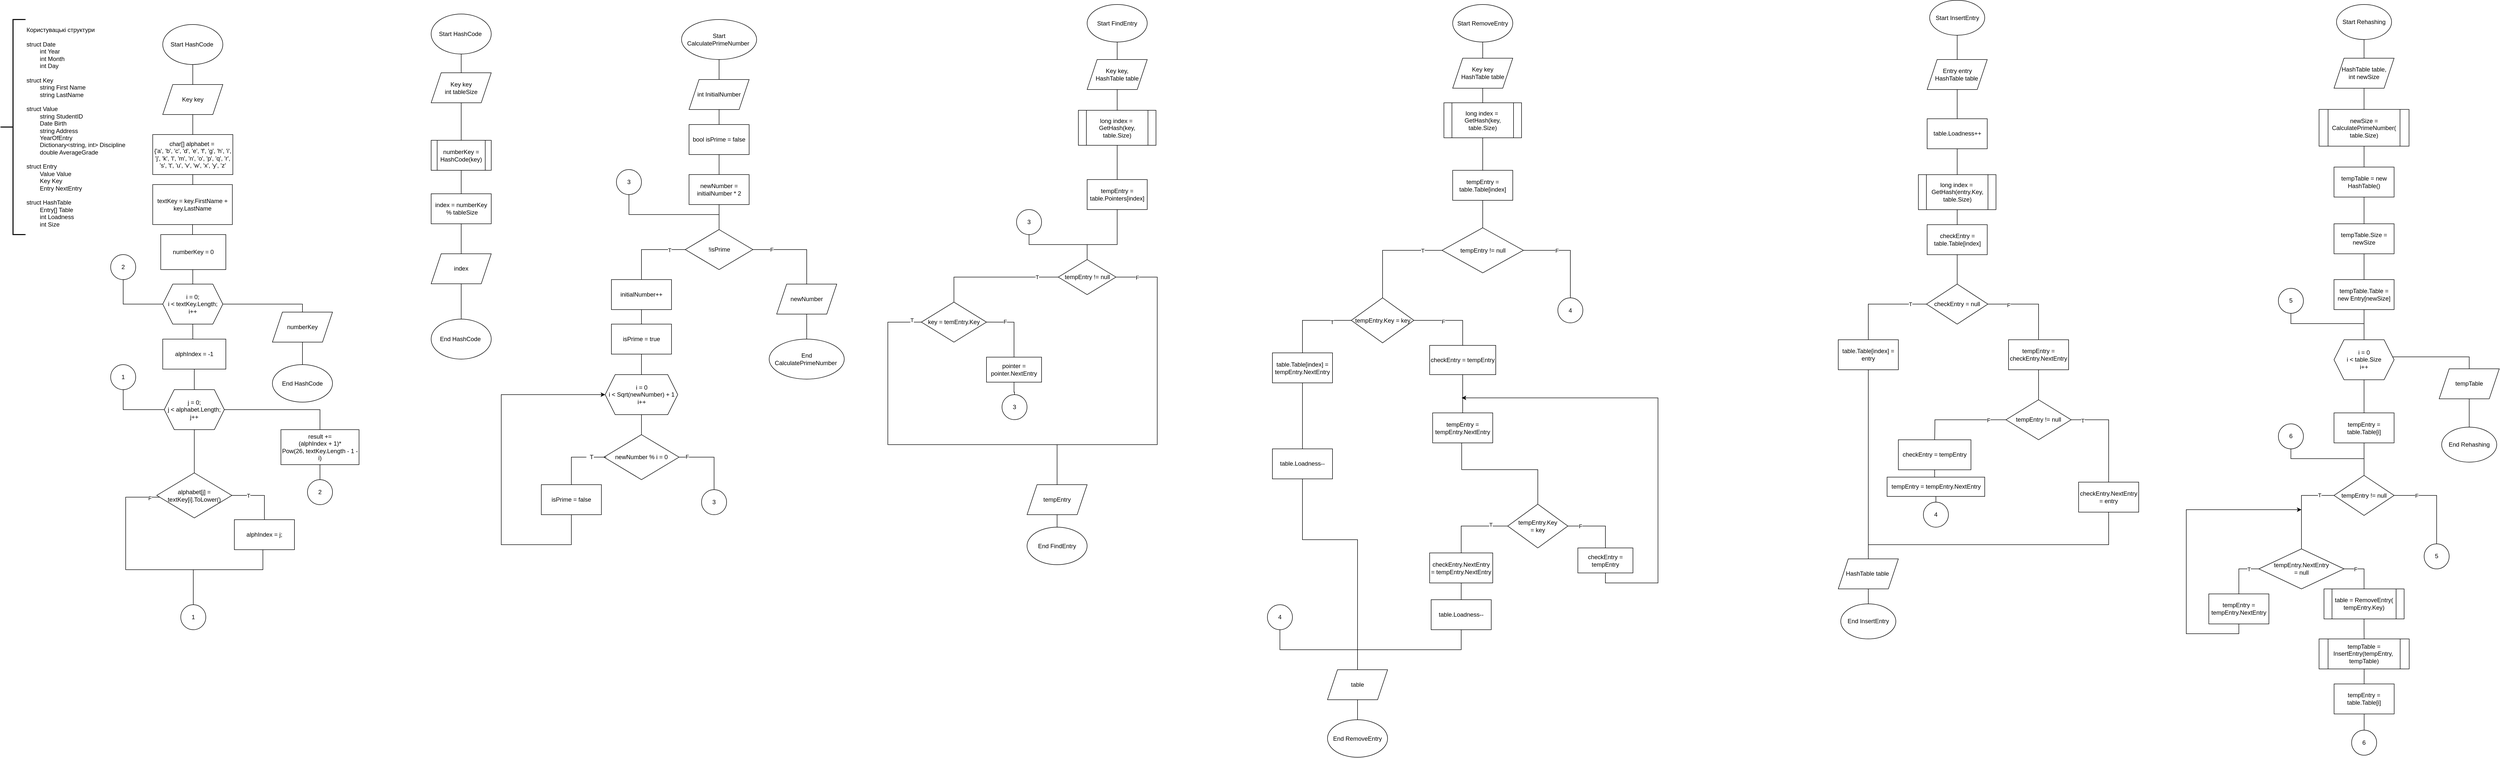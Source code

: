 <mxfile version="19.0.3" type="device"><diagram id="yKDA98aa4mYK59V_B5sp" name="Page-1"><mxGraphModel dx="1233" dy="1367" grid="1" gridSize="10" guides="1" tooltips="1" connect="1" arrows="1" fold="1" page="1" pageScale="1" pageWidth="827" pageHeight="1169" math="0" shadow="0"><root><mxCell id="0"/><mxCell id="1" parent="0"/><mxCell id="fYDnbbB-lJaQDHFCHIBe-1" value="Користувацькі структури&lt;br&gt;&lt;br&gt;struct Date&lt;br&gt;&lt;span style=&quot;white-space: pre&quot;&gt;&#9;&lt;/span&gt;int Year&lt;br&gt;&lt;span style=&quot;white-space: pre&quot;&gt;&#9;&lt;/span&gt;int Month&lt;br&gt;&lt;span style=&quot;white-space: pre&quot;&gt;&#9;&lt;/span&gt;int Day&lt;br&gt;&lt;br&gt;struct Key&lt;br&gt;&lt;span style=&quot;white-space: pre&quot;&gt;&#9;&lt;/span&gt;string First Name&lt;br&gt;&lt;span style=&quot;white-space: pre&quot;&gt;&#9;&lt;/span&gt;string LastName&lt;br&gt;&amp;nbsp;&lt;br&gt;struct Value&lt;br&gt;&lt;span style=&quot;white-space: pre&quot;&gt;&#9;&lt;/span&gt;string StudentID&lt;br&gt;&lt;span style=&quot;white-space: pre&quot;&gt;&#9;&lt;/span&gt;Date Birth&lt;br&gt;&lt;span style=&quot;white-space: pre&quot;&gt;&#9;&lt;/span&gt;string Address&lt;br&gt;&lt;span style=&quot;white-space: pre&quot;&gt;&#9;&lt;/span&gt;YearOfEntry&lt;br&gt;&lt;span style=&quot;white-space: pre&quot;&gt;&#9;&lt;/span&gt;Dictionary&amp;lt;string, int&amp;gt; Discipline&lt;br&gt;&lt;span style=&quot;white-space: pre&quot;&gt;&#9;&lt;/span&gt;double AverageGrade&lt;br&gt;&lt;br&gt;struct Entry&amp;nbsp;&lt;br&gt;&lt;span style=&quot;white-space: pre&quot;&gt;&#9;&lt;/span&gt;Value Value&lt;br&gt;&lt;span style=&quot;white-space: pre&quot;&gt;&#9;&lt;/span&gt;Key Key&lt;br&gt;&lt;span style=&quot;white-space: pre&quot;&gt;&#9;&lt;/span&gt;Entry NextEntry&lt;br&gt;&lt;br&gt;struct HashTable&lt;br&gt;&lt;span style=&quot;white-space: pre&quot;&gt;&#9;&lt;/span&gt;Entry[] Table&lt;br&gt;&lt;span style=&quot;white-space: pre&quot;&gt;&#9;&lt;/span&gt;int Loadness&lt;br&gt;&lt;span style=&quot;white-space: pre&quot;&gt;&#9;&lt;/span&gt;int Size" style="strokeWidth=2;html=1;shape=mxgraph.flowchart.annotation_2;align=left;labelPosition=right;pointerEvents=1;" parent="1" vertex="1"><mxGeometry x="240" y="50.0" width="50" height="430" as="geometry"/></mxCell><mxCell id="fYDnbbB-lJaQDHFCHIBe-4" value="" style="edgeStyle=orthogonalEdgeStyle;rounded=0;orthogonalLoop=1;jettySize=auto;html=1;endArrow=none;endFill=0;" parent="1" source="fYDnbbB-lJaQDHFCHIBe-2" target="fYDnbbB-lJaQDHFCHIBe-3" edge="1"><mxGeometry relative="1" as="geometry"/></mxCell><mxCell id="fYDnbbB-lJaQDHFCHIBe-2" value="Start HashCode&amp;nbsp;" style="ellipse;whiteSpace=wrap;html=1;" parent="1" vertex="1"><mxGeometry x="564" y="60" width="120" height="80" as="geometry"/></mxCell><mxCell id="fYDnbbB-lJaQDHFCHIBe-6" value="" style="edgeStyle=orthogonalEdgeStyle;rounded=0;orthogonalLoop=1;jettySize=auto;html=1;endArrow=none;endFill=0;" parent="1" source="fYDnbbB-lJaQDHFCHIBe-3" target="fYDnbbB-lJaQDHFCHIBe-5" edge="1"><mxGeometry relative="1" as="geometry"/></mxCell><mxCell id="fYDnbbB-lJaQDHFCHIBe-3" value="Key key" style="shape=parallelogram;perimeter=parallelogramPerimeter;whiteSpace=wrap;html=1;fixedSize=1;" parent="1" vertex="1"><mxGeometry x="564" y="180" width="120" height="60" as="geometry"/></mxCell><mxCell id="fYDnbbB-lJaQDHFCHIBe-8" value="" style="edgeStyle=orthogonalEdgeStyle;rounded=0;orthogonalLoop=1;jettySize=auto;html=1;endArrow=none;endFill=0;" parent="1" source="fYDnbbB-lJaQDHFCHIBe-5" target="fYDnbbB-lJaQDHFCHIBe-7" edge="1"><mxGeometry relative="1" as="geometry"/></mxCell><mxCell id="fYDnbbB-lJaQDHFCHIBe-5" value="char[] alphabet =&amp;nbsp;&lt;br&gt;{&lt;span&gt;'a', 'b', 'c', 'd', 'e', 'f', 'g', 'h', 'i', 'j', 'k', 'l', 'm',&amp;nbsp;&lt;/span&gt;&lt;span&gt;'n', 'o', 'p', 'q', 'r', 's', 't', 'u', 'v', 'w', 'x', 'y', 'z'&lt;/span&gt;&lt;span&gt;&lt;br&gt;&lt;/span&gt;" style="whiteSpace=wrap;html=1;" parent="1" vertex="1"><mxGeometry x="544" y="280" width="160" height="80" as="geometry"/></mxCell><mxCell id="fYDnbbB-lJaQDHFCHIBe-31" style="edgeStyle=orthogonalEdgeStyle;rounded=0;orthogonalLoop=1;jettySize=auto;html=1;entryX=0.5;entryY=0;entryDx=0;entryDy=0;endArrow=none;endFill=0;" parent="1" source="fYDnbbB-lJaQDHFCHIBe-7" target="fYDnbbB-lJaQDHFCHIBe-32" edge="1"><mxGeometry relative="1" as="geometry"/></mxCell><mxCell id="fYDnbbB-lJaQDHFCHIBe-7" value="textKey = key.FirstName + key.LastName" style="whiteSpace=wrap;html=1;" parent="1" vertex="1"><mxGeometry x="544" y="380" width="159" height="80" as="geometry"/></mxCell><mxCell id="fYDnbbB-lJaQDHFCHIBe-9" value="" style="edgeStyle=orthogonalEdgeStyle;rounded=0;orthogonalLoop=1;jettySize=auto;html=1;endArrow=none;endFill=0;" parent="1" source="fYDnbbB-lJaQDHFCHIBe-11" edge="1"><mxGeometry relative="1" as="geometry"><mxPoint x="624.048" y="689.0" as="targetPoint"/></mxGeometry></mxCell><mxCell id="fYDnbbB-lJaQDHFCHIBe-10" style="edgeStyle=orthogonalEdgeStyle;rounded=0;orthogonalLoop=1;jettySize=auto;html=1;endArrow=none;endFill=0;entryX=0.5;entryY=0;entryDx=0;entryDy=0;" parent="1" source="fYDnbbB-lJaQDHFCHIBe-11" target="fYDnbbB-lJaQDHFCHIBe-29" edge="1"><mxGeometry relative="1" as="geometry"><mxPoint x="804" y="639.0" as="targetPoint"/><Array as="points"><mxPoint x="843" y="619"/></Array></mxGeometry></mxCell><mxCell id="fYDnbbB-lJaQDHFCHIBe-11" value="i = 0; &lt;br&gt;i &amp;lt; textKey.Length;&lt;br&gt;i++" style="shape=hexagon;perimeter=hexagonPerimeter2;whiteSpace=wrap;html=1;fixedSize=1;" parent="1" vertex="1"><mxGeometry x="564" y="579" width="120" height="80" as="geometry"/></mxCell><mxCell id="fYDnbbB-lJaQDHFCHIBe-12" value="" style="edgeStyle=orthogonalEdgeStyle;rounded=0;orthogonalLoop=1;jettySize=auto;html=1;endArrow=none;endFill=0;" parent="1" source="fYDnbbB-lJaQDHFCHIBe-14" target="fYDnbbB-lJaQDHFCHIBe-21" edge="1"><mxGeometry relative="1" as="geometry"/></mxCell><mxCell id="fYDnbbB-lJaQDHFCHIBe-13" style="edgeStyle=orthogonalEdgeStyle;rounded=0;orthogonalLoop=1;jettySize=auto;html=1;endArrow=none;endFill=0;entryX=0.5;entryY=0;entryDx=0;entryDy=0;" parent="1" source="fYDnbbB-lJaQDHFCHIBe-14" target="fYDnbbB-lJaQDHFCHIBe-27" edge="1"><mxGeometry relative="1" as="geometry"><mxPoint x="934" y="990" as="targetPoint"/></mxGeometry></mxCell><mxCell id="fYDnbbB-lJaQDHFCHIBe-14" value="j = 0; &lt;br&gt;j &amp;lt; alphabet.Length;&lt;br&gt;j++" style="shape=hexagon;perimeter=hexagonPerimeter2;whiteSpace=wrap;html=1;fixedSize=1;" parent="1" vertex="1"><mxGeometry x="567" y="790" width="120" height="80" as="geometry"/></mxCell><mxCell id="fYDnbbB-lJaQDHFCHIBe-43" style="edgeStyle=orthogonalEdgeStyle;rounded=0;orthogonalLoop=1;jettySize=auto;html=1;entryX=0.5;entryY=0;entryDx=0;entryDy=0;endArrow=none;endFill=0;" parent="1" source="fYDnbbB-lJaQDHFCHIBe-16" target="fYDnbbB-lJaQDHFCHIBe-14" edge="1"><mxGeometry relative="1" as="geometry"/></mxCell><mxCell id="fYDnbbB-lJaQDHFCHIBe-16" value="alphIndex = -1" style="rounded=0;whiteSpace=wrap;html=1;" parent="1" vertex="1"><mxGeometry x="564" y="689" width="126" height="60" as="geometry"/></mxCell><mxCell id="fYDnbbB-lJaQDHFCHIBe-17" style="edgeStyle=orthogonalEdgeStyle;rounded=0;orthogonalLoop=1;jettySize=auto;html=1;entryX=0.5;entryY=0;entryDx=0;entryDy=0;endArrow=none;endFill=0;" parent="1" source="fYDnbbB-lJaQDHFCHIBe-21" target="fYDnbbB-lJaQDHFCHIBe-23" edge="1"><mxGeometry relative="1" as="geometry"/></mxCell><mxCell id="fYDnbbB-lJaQDHFCHIBe-18" value="T" style="edgeLabel;html=1;align=center;verticalAlign=middle;resizable=0;points=[];" parent="fYDnbbB-lJaQDHFCHIBe-17" vertex="1" connectable="0"><mxGeometry x="-0.301" y="3" relative="1" as="geometry"><mxPoint x="-7" y="3" as="offset"/></mxGeometry></mxCell><mxCell id="fYDnbbB-lJaQDHFCHIBe-34" style="edgeStyle=orthogonalEdgeStyle;rounded=0;orthogonalLoop=1;jettySize=auto;html=1;endArrow=none;endFill=0;entryX=0;entryY=0.5;entryDx=0;entryDy=0;" parent="1" source="fYDnbbB-lJaQDHFCHIBe-21" target="fYDnbbB-lJaQDHFCHIBe-36" edge="1"><mxGeometry relative="1" as="geometry"><mxPoint x="624" y="1230" as="targetPoint"/><Array as="points"><mxPoint x="490" y="1005"/><mxPoint x="490" y="1150"/><mxPoint x="625" y="1150"/></Array></mxGeometry></mxCell><mxCell id="dgNWpBAA-vmCwJM3dWd_-3" value="F" style="edgeLabel;html=1;align=center;verticalAlign=middle;resizable=0;points=[];" parent="fYDnbbB-lJaQDHFCHIBe-34" vertex="1" connectable="0"><mxGeometry x="-0.905" y="2" relative="1" as="geometry"><mxPoint as="offset"/></mxGeometry></mxCell><mxCell id="fYDnbbB-lJaQDHFCHIBe-21" value="alphabet[j] = textKey[i].ToLower()" style="rhombus;whiteSpace=wrap;html=1;" parent="1" vertex="1"><mxGeometry x="552" y="956.5" width="150" height="90" as="geometry"/></mxCell><mxCell id="fYDnbbB-lJaQDHFCHIBe-22" style="edgeStyle=orthogonalEdgeStyle;rounded=0;orthogonalLoop=1;jettySize=auto;html=1;entryX=0;entryY=0.5;entryDx=0;entryDy=0;endArrow=none;endFill=0;" parent="1" source="fYDnbbB-lJaQDHFCHIBe-23" target="fYDnbbB-lJaQDHFCHIBe-36" edge="1"><mxGeometry relative="1" as="geometry"><mxPoint x="764" y="1120" as="targetPoint"/><Array as="points"><mxPoint x="764" y="1150"/><mxPoint x="625" y="1150"/></Array></mxGeometry></mxCell><mxCell id="fYDnbbB-lJaQDHFCHIBe-23" value="alphIndex = j;" style="rounded=0;whiteSpace=wrap;html=1;" parent="1" vertex="1"><mxGeometry x="707" y="1050" width="120" height="60" as="geometry"/></mxCell><mxCell id="fYDnbbB-lJaQDHFCHIBe-40" style="edgeStyle=orthogonalEdgeStyle;rounded=0;orthogonalLoop=1;jettySize=auto;html=1;entryX=0;entryY=0.5;entryDx=0;entryDy=0;endArrow=none;endFill=0;" parent="1" source="fYDnbbB-lJaQDHFCHIBe-27" target="fYDnbbB-lJaQDHFCHIBe-39" edge="1"><mxGeometry relative="1" as="geometry"/></mxCell><mxCell id="fYDnbbB-lJaQDHFCHIBe-27" value="result += &lt;br&gt;(alphIndex + 1)*&lt;br&gt;Pow(26, textKey.Length - 1 - i)" style="rounded=0;whiteSpace=wrap;html=1;" parent="1" vertex="1"><mxGeometry x="800" y="870" width="156" height="70" as="geometry"/></mxCell><mxCell id="fYDnbbB-lJaQDHFCHIBe-28" style="edgeStyle=orthogonalEdgeStyle;rounded=0;orthogonalLoop=1;jettySize=auto;html=1;entryX=0.5;entryY=0;entryDx=0;entryDy=0;endArrow=none;endFill=0;" parent="1" source="fYDnbbB-lJaQDHFCHIBe-29" target="fYDnbbB-lJaQDHFCHIBe-30" edge="1"><mxGeometry relative="1" as="geometry"/></mxCell><mxCell id="fYDnbbB-lJaQDHFCHIBe-294" style="edgeStyle=orthogonalEdgeStyle;rounded=0;orthogonalLoop=1;jettySize=auto;html=1;endArrow=none;endFill=0;entryX=0.5;entryY=0;entryDx=0;entryDy=0;" parent="1" source="fYDnbbB-lJaQDHFCHIBe-29" target="fYDnbbB-lJaQDHFCHIBe-30" edge="1"><mxGeometry relative="1" as="geometry"><mxPoint x="843" y="730" as="targetPoint"/></mxGeometry></mxCell><mxCell id="fYDnbbB-lJaQDHFCHIBe-29" value="numberKey" style="shape=parallelogram;perimeter=parallelogramPerimeter;whiteSpace=wrap;html=1;fixedSize=1;" parent="1" vertex="1"><mxGeometry x="783" y="635.06" width="120" height="60" as="geometry"/></mxCell><mxCell id="fYDnbbB-lJaQDHFCHIBe-30" value="End HashCode" style="ellipse;whiteSpace=wrap;html=1;" parent="1" vertex="1"><mxGeometry x="783" y="740" width="120" height="75" as="geometry"/></mxCell><mxCell id="dgNWpBAA-vmCwJM3dWd_-2" style="edgeStyle=orthogonalEdgeStyle;rounded=0;orthogonalLoop=1;jettySize=auto;html=1;exitX=0.5;exitY=1;exitDx=0;exitDy=0;entryX=0.5;entryY=0;entryDx=0;entryDy=0;endArrow=none;endFill=0;" parent="1" source="fYDnbbB-lJaQDHFCHIBe-32" target="fYDnbbB-lJaQDHFCHIBe-11" edge="1"><mxGeometry relative="1" as="geometry"/></mxCell><mxCell id="fYDnbbB-lJaQDHFCHIBe-32" value="numberKey = 0" style="whiteSpace=wrap;html=1;" parent="1" vertex="1"><mxGeometry x="560" y="480" width="130" height="70" as="geometry"/></mxCell><mxCell id="fYDnbbB-lJaQDHFCHIBe-36" value="1" style="ellipse;whiteSpace=wrap;html=1;aspect=fixed;direction=south;" parent="1" vertex="1"><mxGeometry x="600" y="1220" width="50" height="50" as="geometry"/></mxCell><mxCell id="fYDnbbB-lJaQDHFCHIBe-38" style="edgeStyle=orthogonalEdgeStyle;rounded=0;orthogonalLoop=1;jettySize=auto;html=1;entryX=0;entryY=0.5;entryDx=0;entryDy=0;endArrow=none;endFill=0;" parent="1" source="fYDnbbB-lJaQDHFCHIBe-37" target="fYDnbbB-lJaQDHFCHIBe-14" edge="1"><mxGeometry relative="1" as="geometry"><Array as="points"><mxPoint x="485" y="830"/></Array></mxGeometry></mxCell><mxCell id="fYDnbbB-lJaQDHFCHIBe-37" value="1" style="ellipse;whiteSpace=wrap;html=1;aspect=fixed;direction=south;" parent="1" vertex="1"><mxGeometry x="460" y="740" width="50" height="50" as="geometry"/></mxCell><mxCell id="fYDnbbB-lJaQDHFCHIBe-39" value="2" style="ellipse;whiteSpace=wrap;html=1;aspect=fixed;direction=south;" parent="1" vertex="1"><mxGeometry x="853" y="970" width="50" height="50" as="geometry"/></mxCell><mxCell id="fYDnbbB-lJaQDHFCHIBe-42" style="edgeStyle=orthogonalEdgeStyle;rounded=0;orthogonalLoop=1;jettySize=auto;html=1;entryX=0;entryY=0.5;entryDx=0;entryDy=0;endArrow=none;endFill=0;" parent="1" source="fYDnbbB-lJaQDHFCHIBe-41" target="fYDnbbB-lJaQDHFCHIBe-11" edge="1"><mxGeometry relative="1" as="geometry"><Array as="points"><mxPoint x="485" y="619"/></Array></mxGeometry></mxCell><mxCell id="fYDnbbB-lJaQDHFCHIBe-41" value="2" style="ellipse;whiteSpace=wrap;html=1;aspect=fixed;direction=south;" parent="1" vertex="1"><mxGeometry x="460" y="520" width="50" height="50" as="geometry"/></mxCell><mxCell id="fYDnbbB-lJaQDHFCHIBe-49" value="" style="edgeStyle=orthogonalEdgeStyle;rounded=0;orthogonalLoop=1;jettySize=auto;html=1;endArrow=none;endFill=0;" parent="1" source="fYDnbbB-lJaQDHFCHIBe-46" target="fYDnbbB-lJaQDHFCHIBe-48" edge="1"><mxGeometry relative="1" as="geometry"/></mxCell><mxCell id="fYDnbbB-lJaQDHFCHIBe-46" value="Start HashCode&amp;nbsp;" style="ellipse;whiteSpace=wrap;html=1;" parent="1" vertex="1"><mxGeometry x="1100" y="39" width="120" height="80" as="geometry"/></mxCell><mxCell id="fYDnbbB-lJaQDHFCHIBe-51" value="" style="edgeStyle=orthogonalEdgeStyle;rounded=0;orthogonalLoop=1;jettySize=auto;html=1;endArrow=none;endFill=0;entryX=0.5;entryY=0;entryDx=0;entryDy=0;" parent="1" source="fYDnbbB-lJaQDHFCHIBe-48" target="fYDnbbB-lJaQDHFCHIBe-52" edge="1"><mxGeometry relative="1" as="geometry"><mxPoint x="1190" y="290" as="targetPoint"/></mxGeometry></mxCell><mxCell id="fYDnbbB-lJaQDHFCHIBe-48" value="Key key&lt;br&gt;int tableSize" style="shape=parallelogram;perimeter=parallelogramPerimeter;whiteSpace=wrap;html=1;fixedSize=1;" parent="1" vertex="1"><mxGeometry x="1100" y="156.5" width="120" height="60" as="geometry"/></mxCell><mxCell id="fYDnbbB-lJaQDHFCHIBe-54" value="" style="edgeStyle=orthogonalEdgeStyle;rounded=0;orthogonalLoop=1;jettySize=auto;html=1;endArrow=none;endFill=0;" parent="1" source="fYDnbbB-lJaQDHFCHIBe-52" target="fYDnbbB-lJaQDHFCHIBe-53" edge="1"><mxGeometry relative="1" as="geometry"/></mxCell><mxCell id="fYDnbbB-lJaQDHFCHIBe-52" value="&lt;span&gt;numberKey = HashCode(key)&lt;/span&gt;" style="shape=process;whiteSpace=wrap;html=1;backgroundOutline=1;" parent="1" vertex="1"><mxGeometry x="1100" y="291.5" width="120" height="60" as="geometry"/></mxCell><mxCell id="fYDnbbB-lJaQDHFCHIBe-56" value="" style="edgeStyle=orthogonalEdgeStyle;rounded=0;orthogonalLoop=1;jettySize=auto;html=1;endArrow=none;endFill=0;" parent="1" source="fYDnbbB-lJaQDHFCHIBe-53" target="fYDnbbB-lJaQDHFCHIBe-55" edge="1"><mxGeometry relative="1" as="geometry"/></mxCell><mxCell id="fYDnbbB-lJaQDHFCHIBe-53" value="index = numberKey&lt;br&gt;&amp;nbsp;% tableSize" style="whiteSpace=wrap;html=1;" parent="1" vertex="1"><mxGeometry x="1100" y="398.43" width="120" height="60" as="geometry"/></mxCell><mxCell id="fYDnbbB-lJaQDHFCHIBe-58" value="" style="edgeStyle=orthogonalEdgeStyle;rounded=0;orthogonalLoop=1;jettySize=auto;html=1;endArrow=none;endFill=0;entryX=0.5;entryY=0;entryDx=0;entryDy=0;" parent="1" source="fYDnbbB-lJaQDHFCHIBe-55" target="fYDnbbB-lJaQDHFCHIBe-59" edge="1"><mxGeometry relative="1" as="geometry"><mxPoint x="1150" y="690" as="targetPoint"/></mxGeometry></mxCell><mxCell id="fYDnbbB-lJaQDHFCHIBe-55" value="index" style="shape=parallelogram;perimeter=parallelogramPerimeter;whiteSpace=wrap;html=1;fixedSize=1;" parent="1" vertex="1"><mxGeometry x="1100" y="518.43" width="120" height="60" as="geometry"/></mxCell><mxCell id="fYDnbbB-lJaQDHFCHIBe-59" value="End HashCode&amp;nbsp;" style="ellipse;whiteSpace=wrap;html=1;" parent="1" vertex="1"><mxGeometry x="1100" y="649" width="120" height="80" as="geometry"/></mxCell><mxCell id="fYDnbbB-lJaQDHFCHIBe-64" value="" style="edgeStyle=orthogonalEdgeStyle;rounded=0;orthogonalLoop=1;jettySize=auto;html=1;endArrow=none;endFill=0;" parent="1" source="fYDnbbB-lJaQDHFCHIBe-60" target="fYDnbbB-lJaQDHFCHIBe-63" edge="1"><mxGeometry relative="1" as="geometry"/></mxCell><mxCell id="fYDnbbB-lJaQDHFCHIBe-60" value="Start CalculatePrimeNumber&amp;nbsp;" style="ellipse;whiteSpace=wrap;html=1;" parent="1" vertex="1"><mxGeometry x="1600" y="50" width="150" height="80" as="geometry"/></mxCell><mxCell id="fYDnbbB-lJaQDHFCHIBe-66" value="" style="edgeStyle=orthogonalEdgeStyle;rounded=0;orthogonalLoop=1;jettySize=auto;html=1;endArrow=none;endFill=0;" parent="1" source="fYDnbbB-lJaQDHFCHIBe-63" target="fYDnbbB-lJaQDHFCHIBe-65" edge="1"><mxGeometry relative="1" as="geometry"/></mxCell><mxCell id="fYDnbbB-lJaQDHFCHIBe-63" value="int InitialNumber" style="shape=parallelogram;perimeter=parallelogramPerimeter;whiteSpace=wrap;html=1;fixedSize=1;" parent="1" vertex="1"><mxGeometry x="1615" y="170" width="120" height="60" as="geometry"/></mxCell><mxCell id="fYDnbbB-lJaQDHFCHIBe-68" value="" style="edgeStyle=orthogonalEdgeStyle;rounded=0;orthogonalLoop=1;jettySize=auto;html=1;endArrow=none;endFill=0;entryX=0.5;entryY=0;entryDx=0;entryDy=0;" parent="1" source="fYDnbbB-lJaQDHFCHIBe-65" target="fYDnbbB-lJaQDHFCHIBe-72" edge="1"><mxGeometry relative="1" as="geometry"/></mxCell><mxCell id="fYDnbbB-lJaQDHFCHIBe-65" value="bool isPrime = false" style="whiteSpace=wrap;html=1;" parent="1" vertex="1"><mxGeometry x="1615" y="260" width="120" height="60" as="geometry"/></mxCell><mxCell id="fYDnbbB-lJaQDHFCHIBe-70" value="" style="edgeStyle=orthogonalEdgeStyle;rounded=0;orthogonalLoop=1;jettySize=auto;html=1;endArrow=none;endFill=0;" parent="1" source="fYDnbbB-lJaQDHFCHIBe-67" target="fYDnbbB-lJaQDHFCHIBe-69" edge="1"><mxGeometry relative="1" as="geometry"/></mxCell><mxCell id="dgNWpBAA-vmCwJM3dWd_-4" value="T" style="edgeLabel;html=1;align=center;verticalAlign=middle;resizable=0;points=[];" parent="fYDnbbB-lJaQDHFCHIBe-70" vertex="1" connectable="0"><mxGeometry x="-0.559" y="1" relative="1" as="geometry"><mxPoint x="1" as="offset"/></mxGeometry></mxCell><mxCell id="fYDnbbB-lJaQDHFCHIBe-77" value="" style="edgeStyle=orthogonalEdgeStyle;rounded=0;orthogonalLoop=1;jettySize=auto;html=1;endArrow=none;endFill=0;" parent="1" source="fYDnbbB-lJaQDHFCHIBe-67" target="fYDnbbB-lJaQDHFCHIBe-76" edge="1"><mxGeometry relative="1" as="geometry"/></mxCell><mxCell id="fYDnbbB-lJaQDHFCHIBe-78" value="F" style="edgeLabel;html=1;align=center;verticalAlign=middle;resizable=0;points=[];" parent="fYDnbbB-lJaQDHFCHIBe-77" vertex="1" connectable="0"><mxGeometry x="-0.79" y="4" relative="1" as="geometry"><mxPoint x="19" y="4" as="offset"/></mxGeometry></mxCell><mxCell id="fYDnbbB-lJaQDHFCHIBe-67" value="!isPrime" style="rhombus;whiteSpace=wrap;html=1;" parent="1" vertex="1"><mxGeometry x="1607.5" y="470" width="135" height="80" as="geometry"/></mxCell><mxCell id="fYDnbbB-lJaQDHFCHIBe-74" value="" style="edgeStyle=orthogonalEdgeStyle;rounded=0;orthogonalLoop=1;jettySize=auto;html=1;endArrow=none;endFill=0;" parent="1" source="fYDnbbB-lJaQDHFCHIBe-69" target="fYDnbbB-lJaQDHFCHIBe-73" edge="1"><mxGeometry relative="1" as="geometry"/></mxCell><mxCell id="fYDnbbB-lJaQDHFCHIBe-69" value="initialNumber++" style="whiteSpace=wrap;html=1;" parent="1" vertex="1"><mxGeometry x="1460" y="570" width="120" height="60" as="geometry"/></mxCell><mxCell id="fYDnbbB-lJaQDHFCHIBe-91" style="edgeStyle=orthogonalEdgeStyle;rounded=0;orthogonalLoop=1;jettySize=auto;html=1;entryX=0.5;entryY=0;entryDx=0;entryDy=0;endArrow=none;endFill=0;" parent="1" source="fYDnbbB-lJaQDHFCHIBe-72" target="fYDnbbB-lJaQDHFCHIBe-67" edge="1"><mxGeometry relative="1" as="geometry"/></mxCell><mxCell id="fYDnbbB-lJaQDHFCHIBe-72" value="newNumber = initialNumber * 2" style="whiteSpace=wrap;html=1;" parent="1" vertex="1"><mxGeometry x="1615" y="360" width="120" height="60" as="geometry"/></mxCell><mxCell id="fYDnbbB-lJaQDHFCHIBe-80" value="" style="edgeStyle=orthogonalEdgeStyle;rounded=0;orthogonalLoop=1;jettySize=auto;html=1;endArrow=none;endFill=0;" parent="1" source="fYDnbbB-lJaQDHFCHIBe-73" target="fYDnbbB-lJaQDHFCHIBe-79" edge="1"><mxGeometry relative="1" as="geometry"/></mxCell><mxCell id="fYDnbbB-lJaQDHFCHIBe-73" value="isPrime = true" style="whiteSpace=wrap;html=1;" parent="1" vertex="1"><mxGeometry x="1460" y="659" width="120" height="60" as="geometry"/></mxCell><mxCell id="fYDnbbB-lJaQDHFCHIBe-94" value="" style="edgeStyle=orthogonalEdgeStyle;rounded=0;orthogonalLoop=1;jettySize=auto;html=1;endArrow=none;endFill=0;entryX=0.5;entryY=0;entryDx=0;entryDy=0;" parent="1" source="fYDnbbB-lJaQDHFCHIBe-76" target="fYDnbbB-lJaQDHFCHIBe-95" edge="1"><mxGeometry relative="1" as="geometry"><mxPoint x="1850" y="719" as="targetPoint"/></mxGeometry></mxCell><mxCell id="fYDnbbB-lJaQDHFCHIBe-76" value="newNumber" style="shape=parallelogram;perimeter=parallelogramPerimeter;whiteSpace=wrap;html=1;fixedSize=1;" parent="1" vertex="1"><mxGeometry x="1790" y="579" width="120" height="60" as="geometry"/></mxCell><mxCell id="fYDnbbB-lJaQDHFCHIBe-82" value="" style="edgeStyle=orthogonalEdgeStyle;rounded=0;orthogonalLoop=1;jettySize=auto;html=1;endArrow=none;endFill=0;" parent="1" source="fYDnbbB-lJaQDHFCHIBe-79" target="fYDnbbB-lJaQDHFCHIBe-81" edge="1"><mxGeometry relative="1" as="geometry"/></mxCell><mxCell id="fYDnbbB-lJaQDHFCHIBe-79" value="i = 0&lt;br&gt;i &amp;lt; Sqrt(newNumber) + 1&lt;br&gt;i++" style="shape=hexagon;perimeter=hexagonPerimeter2;whiteSpace=wrap;html=1;fixedSize=1;" parent="1" vertex="1"><mxGeometry x="1447.5" y="760" width="145" height="80" as="geometry"/></mxCell><mxCell id="fYDnbbB-lJaQDHFCHIBe-84" value="" style="edgeStyle=orthogonalEdgeStyle;rounded=0;orthogonalLoop=1;jettySize=auto;html=1;endArrow=none;endFill=0;startArrow=none;" parent="1" source="dgNWpBAA-vmCwJM3dWd_-5" target="fYDnbbB-lJaQDHFCHIBe-83" edge="1"><mxGeometry relative="1" as="geometry"><Array as="points"><mxPoint x="1380" y="925"/></Array></mxGeometry></mxCell><mxCell id="fYDnbbB-lJaQDHFCHIBe-88" style="edgeStyle=orthogonalEdgeStyle;rounded=0;orthogonalLoop=1;jettySize=auto;html=1;endArrow=none;endFill=0;entryX=0;entryY=0.5;entryDx=0;entryDy=0;" parent="1" source="fYDnbbB-lJaQDHFCHIBe-81" target="fYDnbbB-lJaQDHFCHIBe-89" edge="1"><mxGeometry relative="1" as="geometry"><mxPoint x="1670" y="1000" as="targetPoint"/><Array as="points"><mxPoint x="1665" y="925"/></Array></mxGeometry></mxCell><mxCell id="dgNWpBAA-vmCwJM3dWd_-7" value="F" style="edgeLabel;html=1;align=center;verticalAlign=middle;resizable=0;points=[];" parent="fYDnbbB-lJaQDHFCHIBe-88" vertex="1" connectable="0"><mxGeometry x="-0.763" y="1" relative="1" as="geometry"><mxPoint as="offset"/></mxGeometry></mxCell><mxCell id="fYDnbbB-lJaQDHFCHIBe-81" value="newNumber % i = 0" style="rhombus;whiteSpace=wrap;html=1;" parent="1" vertex="1"><mxGeometry x="1445" y="880" width="150" height="90" as="geometry"/></mxCell><mxCell id="fYDnbbB-lJaQDHFCHIBe-85" style="edgeStyle=orthogonalEdgeStyle;rounded=0;orthogonalLoop=1;jettySize=auto;html=1;entryX=0;entryY=0.5;entryDx=0;entryDy=0;endArrow=classic;endFill=1;" parent="1" source="fYDnbbB-lJaQDHFCHIBe-83" target="fYDnbbB-lJaQDHFCHIBe-79" edge="1"><mxGeometry relative="1" as="geometry"><Array as="points"><mxPoint x="1380" y="1100"/><mxPoint x="1240" y="1100"/><mxPoint x="1240" y="800"/></Array></mxGeometry></mxCell><mxCell id="fYDnbbB-lJaQDHFCHIBe-83" value="isPrime = false" style="whiteSpace=wrap;html=1;" parent="1" vertex="1"><mxGeometry x="1320" y="980" width="120" height="60" as="geometry"/></mxCell><mxCell id="fYDnbbB-lJaQDHFCHIBe-89" value="3" style="ellipse;whiteSpace=wrap;html=1;aspect=fixed;direction=south;" parent="1" vertex="1"><mxGeometry x="1640" y="990" width="50" height="50" as="geometry"/></mxCell><mxCell id="fYDnbbB-lJaQDHFCHIBe-92" style="edgeStyle=orthogonalEdgeStyle;rounded=0;orthogonalLoop=1;jettySize=auto;html=1;endArrow=none;endFill=0;" parent="1" source="fYDnbbB-lJaQDHFCHIBe-90" edge="1"><mxGeometry relative="1" as="geometry"><mxPoint x="1675" y="440" as="targetPoint"/><Array as="points"><mxPoint x="1495" y="440"/><mxPoint x="1675" y="440"/></Array></mxGeometry></mxCell><mxCell id="fYDnbbB-lJaQDHFCHIBe-90" value="3" style="ellipse;whiteSpace=wrap;html=1;aspect=fixed;direction=south;" parent="1" vertex="1"><mxGeometry x="1470" y="350" width="50" height="50" as="geometry"/></mxCell><mxCell id="fYDnbbB-lJaQDHFCHIBe-95" value="End CalculatePrimeNumber&amp;nbsp;" style="ellipse;whiteSpace=wrap;html=1;" parent="1" vertex="1"><mxGeometry x="1775" y="689" width="150" height="80" as="geometry"/></mxCell><mxCell id="fYDnbbB-lJaQDHFCHIBe-96" value="" style="edgeStyle=orthogonalEdgeStyle;rounded=0;orthogonalLoop=1;jettySize=auto;html=1;endArrow=none;endFill=0;" parent="1" source="fYDnbbB-lJaQDHFCHIBe-97" target="fYDnbbB-lJaQDHFCHIBe-99" edge="1"><mxGeometry relative="1" as="geometry"/></mxCell><mxCell id="fYDnbbB-lJaQDHFCHIBe-97" value="Start FindEntry" style="ellipse;whiteSpace=wrap;html=1;" parent="1" vertex="1"><mxGeometry x="2410" y="20" width="120" height="75" as="geometry"/></mxCell><mxCell id="fYDnbbB-lJaQDHFCHIBe-98" style="edgeStyle=orthogonalEdgeStyle;rounded=0;orthogonalLoop=1;jettySize=auto;html=1;entryX=0.5;entryY=0;entryDx=0;entryDy=0;endArrow=none;endFill=0;" parent="1" source="fYDnbbB-lJaQDHFCHIBe-99" target="fYDnbbB-lJaQDHFCHIBe-101" edge="1"><mxGeometry relative="1" as="geometry"><Array as="points"/></mxGeometry></mxCell><mxCell id="fYDnbbB-lJaQDHFCHIBe-99" value="Key key,&lt;br&gt;HashTable table" style="shape=parallelogram;perimeter=parallelogramPerimeter;whiteSpace=wrap;html=1;fixedSize=1;" parent="1" vertex="1"><mxGeometry x="2410" y="130" width="120" height="60" as="geometry"/></mxCell><mxCell id="fYDnbbB-lJaQDHFCHIBe-100" value="" style="edgeStyle=orthogonalEdgeStyle;rounded=0;orthogonalLoop=1;jettySize=auto;html=1;endArrow=none;endFill=0;" parent="1" source="fYDnbbB-lJaQDHFCHIBe-101" target="fYDnbbB-lJaQDHFCHIBe-103" edge="1"><mxGeometry relative="1" as="geometry"/></mxCell><mxCell id="fYDnbbB-lJaQDHFCHIBe-101" value="long index =&amp;nbsp;&lt;br&gt;GetHash(key,&lt;br&gt;table.Size)" style="shape=process;whiteSpace=wrap;html=1;backgroundOutline=1;" parent="1" vertex="1"><mxGeometry x="2392.5" y="231.5" width="155" height="70" as="geometry"/></mxCell><mxCell id="fYDnbbB-lJaQDHFCHIBe-125" style="edgeStyle=orthogonalEdgeStyle;rounded=0;orthogonalLoop=1;jettySize=auto;html=1;entryX=0.5;entryY=0;entryDx=0;entryDy=0;endArrow=none;endFill=0;" parent="1" source="fYDnbbB-lJaQDHFCHIBe-103" target="fYDnbbB-lJaQDHFCHIBe-108" edge="1"><mxGeometry relative="1" as="geometry"><Array as="points"><mxPoint x="2470" y="500"/><mxPoint x="2410" y="500"/></Array></mxGeometry></mxCell><mxCell id="fYDnbbB-lJaQDHFCHIBe-103" value="tempEntry = table.Pointers[index]" style="whiteSpace=wrap;html=1;" parent="1" vertex="1"><mxGeometry x="2410" y="370" width="120" height="60" as="geometry"/></mxCell><mxCell id="fYDnbbB-lJaQDHFCHIBe-106" value="" style="edgeStyle=orthogonalEdgeStyle;rounded=0;orthogonalLoop=1;jettySize=auto;html=1;endArrow=none;endFill=0;exitX=0;exitY=0.5;exitDx=0;exitDy=0;" parent="1" source="fYDnbbB-lJaQDHFCHIBe-108" target="fYDnbbB-lJaQDHFCHIBe-115" edge="1"><mxGeometry relative="1" as="geometry"><mxPoint x="2076.403" y="560.001" as="sourcePoint"/></mxGeometry></mxCell><mxCell id="fYDnbbB-lJaQDHFCHIBe-107" value="T" style="edgeLabel;html=1;align=center;verticalAlign=middle;resizable=0;points=[];" parent="fYDnbbB-lJaQDHFCHIBe-106" vertex="1" connectable="0"><mxGeometry x="-0.307" y="-1" relative="1" as="geometry"><mxPoint x="47" y="1" as="offset"/></mxGeometry></mxCell><mxCell id="fYDnbbB-lJaQDHFCHIBe-124" style="edgeStyle=orthogonalEdgeStyle;rounded=0;orthogonalLoop=1;jettySize=auto;html=1;entryX=0.5;entryY=0;entryDx=0;entryDy=0;endArrow=none;endFill=0;" parent="1" source="fYDnbbB-lJaQDHFCHIBe-108" target="fYDnbbB-lJaQDHFCHIBe-121" edge="1"><mxGeometry relative="1" as="geometry"><mxPoint x="2531" y="730" as="targetPoint"/><Array as="points"><mxPoint x="2550" y="565"/><mxPoint x="2550" y="900"/><mxPoint x="2350" y="900"/></Array></mxGeometry></mxCell><mxCell id="fYDnbbB-lJaQDHFCHIBe-128" value="F" style="edgeLabel;html=1;align=center;verticalAlign=middle;resizable=0;points=[];" parent="fYDnbbB-lJaQDHFCHIBe-124" vertex="1" connectable="0"><mxGeometry x="-0.655" y="-2" relative="1" as="geometry"><mxPoint x="-38" y="-37" as="offset"/></mxGeometry></mxCell><mxCell id="fYDnbbB-lJaQDHFCHIBe-108" value="tempEntry != null" style="rhombus;whiteSpace=wrap;html=1;" parent="1" vertex="1"><mxGeometry x="2352.5" y="530" width="115" height="70" as="geometry"/></mxCell><mxCell id="fYDnbbB-lJaQDHFCHIBe-111" value="" style="edgeStyle=orthogonalEdgeStyle;rounded=0;orthogonalLoop=1;jettySize=auto;html=1;endArrow=none;endFill=0;exitX=0;exitY=0.5;exitDx=0;exitDy=0;entryX=0.5;entryY=0;entryDx=0;entryDy=0;" parent="1" target="fYDnbbB-lJaQDHFCHIBe-121" edge="1"><mxGeometry relative="1" as="geometry"><mxPoint x="2352.46" y="980" as="targetPoint"/><mxPoint x="2081.46" y="655.06" as="sourcePoint"/><Array as="points"><mxPoint x="2012" y="655"/><mxPoint x="2012" y="900"/><mxPoint x="2350" y="900"/></Array></mxGeometry></mxCell><mxCell id="dgNWpBAA-vmCwJM3dWd_-8" value="T" style="edgeLabel;html=1;align=center;verticalAlign=middle;resizable=0;points=[];" parent="fYDnbbB-lJaQDHFCHIBe-111" vertex="1" connectable="0"><mxGeometry x="-0.941" y="3" relative="1" as="geometry"><mxPoint y="-7" as="offset"/></mxGeometry></mxCell><mxCell id="fYDnbbB-lJaQDHFCHIBe-113" value="" style="edgeStyle=orthogonalEdgeStyle;rounded=0;orthogonalLoop=1;jettySize=auto;html=1;endArrow=none;endFill=0;exitX=1;exitY=0.5;exitDx=0;exitDy=0;" parent="1" source="fYDnbbB-lJaQDHFCHIBe-115" target="fYDnbbB-lJaQDHFCHIBe-119" edge="1"><mxGeometry relative="1" as="geometry"/></mxCell><mxCell id="fYDnbbB-lJaQDHFCHIBe-114" value="F" style="edgeLabel;html=1;align=center;verticalAlign=middle;resizable=0;points=[];" parent="fYDnbbB-lJaQDHFCHIBe-113" vertex="1" connectable="0"><mxGeometry x="-0.415" y="1" relative="1" as="geometry"><mxPoint as="offset"/></mxGeometry></mxCell><mxCell id="fYDnbbB-lJaQDHFCHIBe-115" value="key = temEntry.Key" style="rhombus;whiteSpace=wrap;html=1;" parent="1" vertex="1"><mxGeometry x="2079" y="615.06" width="130" height="80" as="geometry"/></mxCell><mxCell id="fYDnbbB-lJaQDHFCHIBe-130" style="edgeStyle=orthogonalEdgeStyle;rounded=0;orthogonalLoop=1;jettySize=auto;html=1;entryX=0;entryY=0.5;entryDx=0;entryDy=0;endArrow=none;endFill=0;" parent="1" source="fYDnbbB-lJaQDHFCHIBe-119" target="fYDnbbB-lJaQDHFCHIBe-129" edge="1"><mxGeometry relative="1" as="geometry"/></mxCell><mxCell id="fYDnbbB-lJaQDHFCHIBe-119" value="pointer = pointer.NextEntry" style="whiteSpace=wrap;html=1;" parent="1" vertex="1"><mxGeometry x="2209" y="725.06" width="110" height="50" as="geometry"/></mxCell><mxCell id="fYDnbbB-lJaQDHFCHIBe-120" style="edgeStyle=orthogonalEdgeStyle;rounded=0;orthogonalLoop=1;jettySize=auto;html=1;entryX=0.5;entryY=0;entryDx=0;entryDy=0;endArrow=none;endFill=0;" parent="1" source="fYDnbbB-lJaQDHFCHIBe-121" target="fYDnbbB-lJaQDHFCHIBe-122" edge="1"><mxGeometry relative="1" as="geometry"/></mxCell><mxCell id="fYDnbbB-lJaQDHFCHIBe-121" value="tempEntry" style="shape=parallelogram;perimeter=parallelogramPerimeter;whiteSpace=wrap;html=1;fixedSize=1;" parent="1" vertex="1"><mxGeometry x="2290" y="980" width="120" height="60" as="geometry"/></mxCell><mxCell id="fYDnbbB-lJaQDHFCHIBe-122" value="End FindEntry" style="ellipse;whiteSpace=wrap;html=1;" parent="1" vertex="1"><mxGeometry x="2290" y="1065" width="120" height="75" as="geometry"/></mxCell><mxCell id="fYDnbbB-lJaQDHFCHIBe-129" value="3" style="ellipse;whiteSpace=wrap;html=1;aspect=fixed;direction=south;" parent="1" vertex="1"><mxGeometry x="2240" y="800" width="50" height="50" as="geometry"/></mxCell><mxCell id="fYDnbbB-lJaQDHFCHIBe-132" style="edgeStyle=orthogonalEdgeStyle;rounded=0;orthogonalLoop=1;jettySize=auto;html=1;entryX=0.5;entryY=0;entryDx=0;entryDy=0;endArrow=none;endFill=0;" parent="1" source="fYDnbbB-lJaQDHFCHIBe-131" target="fYDnbbB-lJaQDHFCHIBe-108" edge="1"><mxGeometry relative="1" as="geometry"><Array as="points"><mxPoint x="2294" y="500"/><mxPoint x="2410" y="500"/></Array></mxGeometry></mxCell><mxCell id="fYDnbbB-lJaQDHFCHIBe-131" value="3" style="ellipse;whiteSpace=wrap;html=1;aspect=fixed;direction=south;" parent="1" vertex="1"><mxGeometry x="2269" y="430" width="50" height="50" as="geometry"/></mxCell><mxCell id="fYDnbbB-lJaQDHFCHIBe-134" style="edgeStyle=orthogonalEdgeStyle;rounded=0;orthogonalLoop=1;jettySize=auto;html=1;entryX=0.5;entryY=0;entryDx=0;entryDy=0;endArrow=none;endFill=0;" parent="1" source="fYDnbbB-lJaQDHFCHIBe-135" target="fYDnbbB-lJaQDHFCHIBe-137" edge="1"><mxGeometry relative="1" as="geometry"/></mxCell><mxCell id="fYDnbbB-lJaQDHFCHIBe-135" value="Start RemoveEntry" style="ellipse;whiteSpace=wrap;html=1;" parent="1" vertex="1"><mxGeometry x="3140" y="20.0" width="120" height="75" as="geometry"/></mxCell><mxCell id="fYDnbbB-lJaQDHFCHIBe-136" style="edgeStyle=orthogonalEdgeStyle;rounded=0;orthogonalLoop=1;jettySize=auto;html=1;entryX=0.5;entryY=0;entryDx=0;entryDy=0;endArrow=none;endFill=0;" parent="1" source="fYDnbbB-lJaQDHFCHIBe-137" target="fYDnbbB-lJaQDHFCHIBe-139" edge="1"><mxGeometry relative="1" as="geometry"/></mxCell><mxCell id="fYDnbbB-lJaQDHFCHIBe-137" value="Key key&lt;br&gt;HashTable table" style="shape=parallelogram;perimeter=parallelogramPerimeter;whiteSpace=wrap;html=1;fixedSize=1;" parent="1" vertex="1"><mxGeometry x="3140" y="127.43" width="120" height="60" as="geometry"/></mxCell><mxCell id="fYDnbbB-lJaQDHFCHIBe-138" value="" style="edgeStyle=orthogonalEdgeStyle;rounded=0;orthogonalLoop=1;jettySize=auto;html=1;endArrow=none;endFill=0;" parent="1" source="fYDnbbB-lJaQDHFCHIBe-139" target="fYDnbbB-lJaQDHFCHIBe-141" edge="1"><mxGeometry relative="1" as="geometry"/></mxCell><mxCell id="fYDnbbB-lJaQDHFCHIBe-139" value="long index =&amp;nbsp;&lt;br&gt;GetHash(key,&lt;br&gt;table.Size)" style="shape=process;whiteSpace=wrap;html=1;backgroundOutline=1;" parent="1" vertex="1"><mxGeometry x="3122.5" y="216.5" width="155" height="70" as="geometry"/></mxCell><mxCell id="fYDnbbB-lJaQDHFCHIBe-172" style="edgeStyle=orthogonalEdgeStyle;rounded=0;orthogonalLoop=1;jettySize=auto;html=1;entryX=0.5;entryY=0;entryDx=0;entryDy=0;endArrow=none;endFill=0;" parent="1" source="fYDnbbB-lJaQDHFCHIBe-141" target="fYDnbbB-lJaQDHFCHIBe-171" edge="1"><mxGeometry relative="1" as="geometry"/></mxCell><mxCell id="fYDnbbB-lJaQDHFCHIBe-141" value="tempEntry = table.Table[index]" style="whiteSpace=wrap;html=1;" parent="1" vertex="1"><mxGeometry x="3140" y="351.5" width="120" height="60" as="geometry"/></mxCell><mxCell id="fYDnbbB-lJaQDHFCHIBe-142" value="" style="edgeStyle=orthogonalEdgeStyle;rounded=0;orthogonalLoop=1;jettySize=auto;html=1;endArrow=none;endFill=0;" parent="1" source="fYDnbbB-lJaQDHFCHIBe-146" target="fYDnbbB-lJaQDHFCHIBe-148" edge="1"><mxGeometry relative="1" as="geometry"/></mxCell><mxCell id="dgNWpBAA-vmCwJM3dWd_-13" value="T" style="edgeLabel;html=1;align=center;verticalAlign=middle;resizable=0;points=[];" parent="fYDnbbB-lJaQDHFCHIBe-142" vertex="1" connectable="0"><mxGeometry x="-0.526" y="3" relative="1" as="geometry"><mxPoint as="offset"/></mxGeometry></mxCell><mxCell id="fYDnbbB-lJaQDHFCHIBe-144" value="" style="edgeStyle=orthogonalEdgeStyle;rounded=0;orthogonalLoop=1;jettySize=auto;html=1;endArrow=none;endFill=0;" parent="1" source="fYDnbbB-lJaQDHFCHIBe-146" target="fYDnbbB-lJaQDHFCHIBe-150" edge="1"><mxGeometry relative="1" as="geometry"/></mxCell><mxCell id="dgNWpBAA-vmCwJM3dWd_-12" value="F" style="edgeLabel;html=1;align=center;verticalAlign=middle;resizable=0;points=[];" parent="fYDnbbB-lJaQDHFCHIBe-144" vertex="1" connectable="0"><mxGeometry x="-0.207" y="-1" relative="1" as="geometry"><mxPoint y="1" as="offset"/></mxGeometry></mxCell><mxCell id="fYDnbbB-lJaQDHFCHIBe-146" value="tempEntry.Key = key" style="rhombus;whiteSpace=wrap;html=1;" parent="1" vertex="1"><mxGeometry x="2937.5" y="606.5" width="125" height="90" as="geometry"/></mxCell><mxCell id="fYDnbbB-lJaQDHFCHIBe-147" value="" style="edgeStyle=orthogonalEdgeStyle;rounded=0;orthogonalLoop=1;jettySize=auto;html=1;endArrow=none;endFill=0;exitX=0.5;exitY=1;exitDx=0;exitDy=0;" parent="1" source="fYDnbbB-lJaQDHFCHIBe-179" target="fYDnbbB-lJaQDHFCHIBe-157" edge="1"><mxGeometry relative="1" as="geometry"><Array as="points"><mxPoint x="2840" y="1090"/><mxPoint x="2950" y="1090"/></Array></mxGeometry></mxCell><mxCell id="fYDnbbB-lJaQDHFCHIBe-180" style="edgeStyle=orthogonalEdgeStyle;rounded=0;orthogonalLoop=1;jettySize=auto;html=1;entryX=0.5;entryY=0;entryDx=0;entryDy=0;endArrow=none;endFill=0;" parent="1" source="fYDnbbB-lJaQDHFCHIBe-148" target="fYDnbbB-lJaQDHFCHIBe-179" edge="1"><mxGeometry relative="1" as="geometry"/></mxCell><mxCell id="fYDnbbB-lJaQDHFCHIBe-148" value="table.Table[index] = tempEntry.NextEntry" style="whiteSpace=wrap;html=1;" parent="1" vertex="1"><mxGeometry x="2780" y="716.5" width="120" height="60" as="geometry"/></mxCell><mxCell id="fYDnbbB-lJaQDHFCHIBe-149" value="" style="edgeStyle=orthogonalEdgeStyle;rounded=0;orthogonalLoop=1;jettySize=auto;html=1;endArrow=none;endFill=0;entryX=0.5;entryY=0;entryDx=0;entryDy=0;" parent="1" source="fYDnbbB-lJaQDHFCHIBe-150" target="fYDnbbB-lJaQDHFCHIBe-159" edge="1"><mxGeometry relative="1" as="geometry"><mxPoint x="3160" y="816.5" as="targetPoint"/></mxGeometry></mxCell><mxCell id="fYDnbbB-lJaQDHFCHIBe-150" value="checkEntry = tempEntry" style="whiteSpace=wrap;html=1;" parent="1" vertex="1"><mxGeometry x="3094" y="701.56" width="132" height="58.44" as="geometry"/></mxCell><mxCell id="fYDnbbB-lJaQDHFCHIBe-156" style="edgeStyle=orthogonalEdgeStyle;rounded=0;orthogonalLoop=1;jettySize=auto;html=1;entryX=0.5;entryY=0;entryDx=0;entryDy=0;endArrow=none;endFill=0;" parent="1" source="fYDnbbB-lJaQDHFCHIBe-157" target="fYDnbbB-lJaQDHFCHIBe-169" edge="1"><mxGeometry relative="1" as="geometry"/></mxCell><mxCell id="fYDnbbB-lJaQDHFCHIBe-157" value="table" style="shape=parallelogram;perimeter=parallelogramPerimeter;whiteSpace=wrap;html=1;fixedSize=1;" parent="1" vertex="1"><mxGeometry x="2890" y="1350" width="120" height="60" as="geometry"/></mxCell><mxCell id="fYDnbbB-lJaQDHFCHIBe-158" style="edgeStyle=orthogonalEdgeStyle;rounded=0;orthogonalLoop=1;jettySize=auto;html=1;entryX=0.5;entryY=0;entryDx=0;entryDy=0;endArrow=none;endFill=0;" parent="1" source="fYDnbbB-lJaQDHFCHIBe-159" target="fYDnbbB-lJaQDHFCHIBe-164" edge="1"><mxGeometry relative="1" as="geometry"><mxPoint x="3158" y="924" as="targetPoint"/><Array as="points"><mxPoint x="3158" y="950"/><mxPoint x="3310" y="950"/></Array></mxGeometry></mxCell><mxCell id="fYDnbbB-lJaQDHFCHIBe-159" value="tempEntry = tempEntry.NextEntry" style="whiteSpace=wrap;html=1;" parent="1" vertex="1"><mxGeometry x="3100" y="836.5" width="120" height="60" as="geometry"/></mxCell><mxCell id="fYDnbbB-lJaQDHFCHIBe-160" style="edgeStyle=orthogonalEdgeStyle;rounded=0;orthogonalLoop=1;jettySize=auto;html=1;endArrow=none;endFill=0;entryX=0.5;entryY=0;entryDx=0;entryDy=0;" parent="1" source="fYDnbbB-lJaQDHFCHIBe-164" target="fYDnbbB-lJaQDHFCHIBe-168" edge="1"><mxGeometry relative="1" as="geometry"><mxPoint x="3150.0" y="1116.5" as="targetPoint"/><Array as="points"><mxPoint x="3157" y="1063"/></Array></mxGeometry></mxCell><mxCell id="dgNWpBAA-vmCwJM3dWd_-14" value="T" style="edgeLabel;html=1;align=center;verticalAlign=middle;resizable=0;points=[];" parent="fYDnbbB-lJaQDHFCHIBe-160" vertex="1" connectable="0"><mxGeometry x="-0.536" y="-3" relative="1" as="geometry"><mxPoint as="offset"/></mxGeometry></mxCell><mxCell id="fYDnbbB-lJaQDHFCHIBe-162" value="" style="edgeStyle=orthogonalEdgeStyle;rounded=0;orthogonalLoop=1;jettySize=auto;html=1;endArrow=none;endFill=0;entryX=0.5;entryY=0;entryDx=0;entryDy=0;" parent="1" target="fYDnbbB-lJaQDHFCHIBe-166" edge="1"><mxGeometry relative="1" as="geometry"><mxPoint x="3370.0" y="1062.742" as="sourcePoint"/><mxPoint x="3450.01" y="1106.5" as="targetPoint"/><Array as="points"><mxPoint x="3445" y="1063"/></Array></mxGeometry></mxCell><mxCell id="dgNWpBAA-vmCwJM3dWd_-16" value="F" style="edgeLabel;html=1;align=center;verticalAlign=middle;resizable=0;points=[];" parent="fYDnbbB-lJaQDHFCHIBe-162" vertex="1" connectable="0"><mxGeometry x="-0.579" relative="1" as="geometry"><mxPoint as="offset"/></mxGeometry></mxCell><mxCell id="fYDnbbB-lJaQDHFCHIBe-164" value="tempEntry.Key &lt;br&gt;= key" style="rhombus;whiteSpace=wrap;html=1;" parent="1" vertex="1"><mxGeometry x="3250" y="1019" width="120" height="87.5" as="geometry"/></mxCell><mxCell id="fYDnbbB-lJaQDHFCHIBe-165" style="edgeStyle=orthogonalEdgeStyle;rounded=0;orthogonalLoop=1;jettySize=auto;html=1;endArrow=classic;endFill=1;" parent="1" source="fYDnbbB-lJaQDHFCHIBe-166" edge="1"><mxGeometry relative="1" as="geometry"><mxPoint x="3158" y="806.5" as="targetPoint"/><Array as="points"><mxPoint x="3445" y="1176.5"/><mxPoint x="3550" y="1176.5"/><mxPoint x="3550" y="806.5"/></Array></mxGeometry></mxCell><mxCell id="fYDnbbB-lJaQDHFCHIBe-166" value="checkEntry = tempEntry" style="whiteSpace=wrap;html=1;" parent="1" vertex="1"><mxGeometry x="3390" y="1106.5" width="110" height="50" as="geometry"/></mxCell><mxCell id="fYDnbbB-lJaQDHFCHIBe-183" style="edgeStyle=orthogonalEdgeStyle;rounded=0;orthogonalLoop=1;jettySize=auto;html=1;entryX=0.5;entryY=0;entryDx=0;entryDy=0;endArrow=none;endFill=0;" parent="1" source="fYDnbbB-lJaQDHFCHIBe-168" target="fYDnbbB-lJaQDHFCHIBe-182" edge="1"><mxGeometry relative="1" as="geometry"/></mxCell><mxCell id="fYDnbbB-lJaQDHFCHIBe-168" value="checkEntry.NextEntry = tempEntry.NextEntry" style="whiteSpace=wrap;html=1;" parent="1" vertex="1"><mxGeometry x="3094" y="1116.5" width="126" height="60" as="geometry"/></mxCell><mxCell id="fYDnbbB-lJaQDHFCHIBe-169" value="End RemoveEntry" style="ellipse;whiteSpace=wrap;html=1;" parent="1" vertex="1"><mxGeometry x="2890" y="1450" width="120" height="75" as="geometry"/></mxCell><mxCell id="fYDnbbB-lJaQDHFCHIBe-173" style="edgeStyle=orthogonalEdgeStyle;rounded=0;orthogonalLoop=1;jettySize=auto;html=1;endArrow=none;endFill=0;entryX=0.5;entryY=0;entryDx=0;entryDy=0;" parent="1" source="fYDnbbB-lJaQDHFCHIBe-171" target="fYDnbbB-lJaQDHFCHIBe-146" edge="1"><mxGeometry relative="1" as="geometry"><mxPoint x="2990.0" y="636.5" as="targetPoint"/></mxGeometry></mxCell><mxCell id="dgNWpBAA-vmCwJM3dWd_-11" value="T" style="edgeLabel;html=1;align=center;verticalAlign=middle;resizable=0;points=[];" parent="fYDnbbB-lJaQDHFCHIBe-173" vertex="1" connectable="0"><mxGeometry x="-0.637" relative="1" as="geometry"><mxPoint as="offset"/></mxGeometry></mxCell><mxCell id="fYDnbbB-lJaQDHFCHIBe-175" style="edgeStyle=orthogonalEdgeStyle;rounded=0;orthogonalLoop=1;jettySize=auto;html=1;endArrow=none;endFill=0;entryX=0;entryY=0.5;entryDx=0;entryDy=0;exitX=1;exitY=0.5;exitDx=0;exitDy=0;" parent="1" source="fYDnbbB-lJaQDHFCHIBe-171" target="fYDnbbB-lJaQDHFCHIBe-176" edge="1"><mxGeometry relative="1" as="geometry"><mxPoint x="3469.1" y="566.52" as="targetPoint"/><mxPoint x="3360.003" y="480.02" as="sourcePoint"/><Array as="points"><mxPoint x="3375" y="512"/></Array></mxGeometry></mxCell><mxCell id="dgNWpBAA-vmCwJM3dWd_-10" value="F" style="edgeLabel;html=1;align=center;verticalAlign=middle;resizable=0;points=[];" parent="fYDnbbB-lJaQDHFCHIBe-175" vertex="1" connectable="0"><mxGeometry x="-0.3" relative="1" as="geometry"><mxPoint as="offset"/></mxGeometry></mxCell><mxCell id="fYDnbbB-lJaQDHFCHIBe-171" value="tempEntry != null" style="rhombus;whiteSpace=wrap;html=1;" parent="1" vertex="1"><mxGeometry x="3118.75" y="466.5" width="162.5" height="90" as="geometry"/></mxCell><mxCell id="fYDnbbB-lJaQDHFCHIBe-176" value="4" style="ellipse;whiteSpace=wrap;html=1;aspect=fixed;direction=south;" parent="1" vertex="1"><mxGeometry x="3350" y="606.5" width="50" height="50" as="geometry"/></mxCell><mxCell id="fYDnbbB-lJaQDHFCHIBe-178" style="edgeStyle=orthogonalEdgeStyle;rounded=0;orthogonalLoop=1;jettySize=auto;html=1;entryX=0.5;entryY=0;entryDx=0;entryDy=0;endArrow=none;endFill=0;" parent="1" source="fYDnbbB-lJaQDHFCHIBe-177" target="fYDnbbB-lJaQDHFCHIBe-157" edge="1"><mxGeometry relative="1" as="geometry"><Array as="points"><mxPoint x="2795" y="1310"/><mxPoint x="2950" y="1310"/></Array></mxGeometry></mxCell><mxCell id="fYDnbbB-lJaQDHFCHIBe-177" value="4" style="ellipse;whiteSpace=wrap;html=1;aspect=fixed;direction=south;" parent="1" vertex="1"><mxGeometry x="2770" y="1220" width="50" height="50" as="geometry"/></mxCell><mxCell id="fYDnbbB-lJaQDHFCHIBe-179" value="table.Loadness--" style="whiteSpace=wrap;html=1;" parent="1" vertex="1"><mxGeometry x="2780" y="908.43" width="120" height="60" as="geometry"/></mxCell><mxCell id="fYDnbbB-lJaQDHFCHIBe-184" style="edgeStyle=orthogonalEdgeStyle;rounded=0;orthogonalLoop=1;jettySize=auto;html=1;endArrow=none;endFill=0;exitX=0.5;exitY=1;exitDx=0;exitDy=0;" parent="1" source="fYDnbbB-lJaQDHFCHIBe-182" edge="1"><mxGeometry relative="1" as="geometry"><mxPoint x="2950" y="1350" as="targetPoint"/><Array as="points"><mxPoint x="3157" y="1310"/><mxPoint x="2950" y="1310"/></Array></mxGeometry></mxCell><mxCell id="fYDnbbB-lJaQDHFCHIBe-182" value="table.Loadness--" style="whiteSpace=wrap;html=1;" parent="1" vertex="1"><mxGeometry x="3097" y="1210" width="120" height="60" as="geometry"/></mxCell><mxCell id="fYDnbbB-lJaQDHFCHIBe-185" value="" style="edgeStyle=orthogonalEdgeStyle;rounded=0;orthogonalLoop=1;jettySize=auto;html=1;endArrow=none;endFill=0;" parent="1" source="fYDnbbB-lJaQDHFCHIBe-186" target="fYDnbbB-lJaQDHFCHIBe-189" edge="1"><mxGeometry relative="1" as="geometry"/></mxCell><mxCell id="fYDnbbB-lJaQDHFCHIBe-186" value="Start InsertEntry" style="ellipse;whiteSpace=wrap;html=1;" parent="1" vertex="1"><mxGeometry x="4092.5" y="11.5" width="110" height="70" as="geometry"/></mxCell><mxCell id="fYDnbbB-lJaQDHFCHIBe-187" value="" style="edgeStyle=orthogonalEdgeStyle;rounded=0;orthogonalLoop=1;jettySize=auto;html=1;endArrow=none;endFill=0;exitX=0.5;exitY=1;exitDx=0;exitDy=0;" parent="1" source="fYDnbbB-lJaQDHFCHIBe-195" target="fYDnbbB-lJaQDHFCHIBe-191" edge="1"><mxGeometry relative="1" as="geometry"><mxPoint x="4147.524" y="308.93" as="sourcePoint"/></mxGeometry></mxCell><mxCell id="fYDnbbB-lJaQDHFCHIBe-188" style="edgeStyle=orthogonalEdgeStyle;rounded=0;orthogonalLoop=1;jettySize=auto;html=1;entryX=0.5;entryY=0;entryDx=0;entryDy=0;endArrow=none;endFill=0;" parent="1" source="fYDnbbB-lJaQDHFCHIBe-189" target="fYDnbbB-lJaQDHFCHIBe-195" edge="1"><mxGeometry relative="1" as="geometry"/></mxCell><mxCell id="fYDnbbB-lJaQDHFCHIBe-189" value="Entry entry&lt;br&gt;HashTable table&amp;nbsp;" style="shape=parallelogram;perimeter=parallelogramPerimeter;whiteSpace=wrap;html=1;fixedSize=1;" parent="1" vertex="1"><mxGeometry x="4087.5" y="130" width="120" height="60" as="geometry"/></mxCell><mxCell id="fYDnbbB-lJaQDHFCHIBe-190" value="" style="edgeStyle=orthogonalEdgeStyle;rounded=0;orthogonalLoop=1;jettySize=auto;html=1;endArrow=none;endFill=0;" parent="1" source="fYDnbbB-lJaQDHFCHIBe-191" target="fYDnbbB-lJaQDHFCHIBe-193" edge="1"><mxGeometry relative="1" as="geometry"/></mxCell><mxCell id="fYDnbbB-lJaQDHFCHIBe-191" value="long index =&amp;nbsp;&lt;br&gt;GetHash(entry.Key,&lt;br&gt;table.Size)" style="shape=process;whiteSpace=wrap;html=1;backgroundOutline=1;" parent="1" vertex="1"><mxGeometry x="4070" y="360.18" width="155" height="70" as="geometry"/></mxCell><mxCell id="fYDnbbB-lJaQDHFCHIBe-228" style="edgeStyle=orthogonalEdgeStyle;rounded=0;orthogonalLoop=1;jettySize=auto;html=1;entryX=0.5;entryY=0;entryDx=0;entryDy=0;endArrow=none;endFill=0;" parent="1" source="fYDnbbB-lJaQDHFCHIBe-193" target="fYDnbbB-lJaQDHFCHIBe-200" edge="1"><mxGeometry relative="1" as="geometry"/></mxCell><mxCell id="fYDnbbB-lJaQDHFCHIBe-193" value="checkEntry = table.Table[index]" style="whiteSpace=wrap;html=1;" parent="1" vertex="1"><mxGeometry x="4087.5" y="460.18" width="120" height="60" as="geometry"/></mxCell><mxCell id="fYDnbbB-lJaQDHFCHIBe-195" value="table.Loadness++" style="whiteSpace=wrap;html=1;" parent="1" vertex="1"><mxGeometry x="4087.5" y="248.43" width="120" height="60" as="geometry"/></mxCell><mxCell id="fYDnbbB-lJaQDHFCHIBe-196" value="" style="edgeStyle=orthogonalEdgeStyle;rounded=0;orthogonalLoop=1;jettySize=auto;html=1;endArrow=none;endFill=0;" parent="1" source="fYDnbbB-lJaQDHFCHIBe-200" target="fYDnbbB-lJaQDHFCHIBe-202" edge="1"><mxGeometry relative="1" as="geometry"/></mxCell><mxCell id="fYDnbbB-lJaQDHFCHIBe-197" value="T" style="edgeLabel;html=1;align=center;verticalAlign=middle;resizable=0;points=[];" parent="fYDnbbB-lJaQDHFCHIBe-196" vertex="1" connectable="0"><mxGeometry x="-0.487" y="-2" relative="1" as="geometry"><mxPoint x="15" y="2" as="offset"/></mxGeometry></mxCell><mxCell id="fYDnbbB-lJaQDHFCHIBe-198" value="" style="edgeStyle=orthogonalEdgeStyle;rounded=0;orthogonalLoop=1;jettySize=auto;html=1;endArrow=none;endFill=0;" parent="1" source="fYDnbbB-lJaQDHFCHIBe-200" target="fYDnbbB-lJaQDHFCHIBe-204" edge="1"><mxGeometry relative="1" as="geometry"/></mxCell><mxCell id="dgNWpBAA-vmCwJM3dWd_-17" value="F" style="edgeLabel;html=1;align=center;verticalAlign=middle;resizable=0;points=[];" parent="fYDnbbB-lJaQDHFCHIBe-198" vertex="1" connectable="0"><mxGeometry x="-0.533" y="-2" relative="1" as="geometry"><mxPoint as="offset"/></mxGeometry></mxCell><mxCell id="fYDnbbB-lJaQDHFCHIBe-200" value="checkEntry = null" style="rhombus;whiteSpace=wrap;html=1;" parent="1" vertex="1"><mxGeometry x="4086.25" y="579" width="122.5" height="80" as="geometry"/></mxCell><mxCell id="fYDnbbB-lJaQDHFCHIBe-201" style="edgeStyle=orthogonalEdgeStyle;rounded=0;orthogonalLoop=1;jettySize=auto;html=1;endArrow=none;endFill=0;entryX=0.5;entryY=0;entryDx=0;entryDy=0;" parent="1" source="fYDnbbB-lJaQDHFCHIBe-202" target="fYDnbbB-lJaQDHFCHIBe-226" edge="1"><mxGeometry relative="1" as="geometry"><mxPoint x="4016.25" y="1042.82" as="targetPoint"/></mxGeometry></mxCell><mxCell id="fYDnbbB-lJaQDHFCHIBe-202" value="table.Table[index] = entry" style="whiteSpace=wrap;html=1;" parent="1" vertex="1"><mxGeometry x="3910" y="690.25" width="120" height="60" as="geometry"/></mxCell><mxCell id="fYDnbbB-lJaQDHFCHIBe-203" value="" style="edgeStyle=orthogonalEdgeStyle;rounded=0;orthogonalLoop=1;jettySize=auto;html=1;endArrow=none;endFill=0;" parent="1" source="fYDnbbB-lJaQDHFCHIBe-204" target="fYDnbbB-lJaQDHFCHIBe-209" edge="1"><mxGeometry relative="1" as="geometry"/></mxCell><mxCell id="fYDnbbB-lJaQDHFCHIBe-204" value="tempEntry = checkEntry.NextEntry" style="whiteSpace=wrap;html=1;" parent="1" vertex="1"><mxGeometry x="4250" y="690.25" width="120" height="60" as="geometry"/></mxCell><mxCell id="fYDnbbB-lJaQDHFCHIBe-205" style="edgeStyle=orthogonalEdgeStyle;rounded=0;orthogonalLoop=1;jettySize=auto;html=1;endArrow=none;endFill=0;entryX=0.5;entryY=0;entryDx=0;entryDy=0;exitX=1;exitY=0.5;exitDx=0;exitDy=0;" parent="1" source="fYDnbbB-lJaQDHFCHIBe-209" target="fYDnbbB-lJaQDHFCHIBe-215" edge="1"><mxGeometry relative="1" as="geometry"><mxPoint x="4140" y="907.82" as="targetPoint"/><Array as="points"><mxPoint x="4450" y="850"/></Array></mxGeometry></mxCell><mxCell id="dgNWpBAA-vmCwJM3dWd_-18" value="T" style="edgeLabel;html=1;align=center;verticalAlign=middle;resizable=0;points=[];" parent="fYDnbbB-lJaQDHFCHIBe-205" vertex="1" connectable="0"><mxGeometry x="-0.772" y="-1" relative="1" as="geometry"><mxPoint as="offset"/></mxGeometry></mxCell><mxCell id="fYDnbbB-lJaQDHFCHIBe-207" style="edgeStyle=orthogonalEdgeStyle;rounded=0;orthogonalLoop=1;jettySize=auto;html=1;endArrow=none;endFill=0;exitX=0;exitY=0.5;exitDx=0;exitDy=0;entryX=0.5;entryY=0;entryDx=0;entryDy=0;" parent="1" source="fYDnbbB-lJaQDHFCHIBe-209" target="fYDnbbB-lJaQDHFCHIBe-211" edge="1"><mxGeometry relative="1" as="geometry"><mxPoint x="4140" y="870" as="targetPoint"/><Array as="points"><mxPoint x="4103" y="850"/><mxPoint x="4103" y="860"/></Array></mxGeometry></mxCell><mxCell id="fYDnbbB-lJaQDHFCHIBe-208" value="F" style="edgeLabel;html=1;align=center;verticalAlign=middle;resizable=0;points=[];" parent="fYDnbbB-lJaQDHFCHIBe-207" vertex="1" connectable="0"><mxGeometry x="-0.601" y="2" relative="1" as="geometry"><mxPoint x="1" y="-2" as="offset"/></mxGeometry></mxCell><mxCell id="fYDnbbB-lJaQDHFCHIBe-209" value="tempEntry != null" style="rhombus;whiteSpace=wrap;html=1;" parent="1" vertex="1"><mxGeometry x="4245" y="810.25" width="130" height="80" as="geometry"/></mxCell><mxCell id="fYDnbbB-lJaQDHFCHIBe-210" style="edgeStyle=orthogonalEdgeStyle;rounded=0;orthogonalLoop=1;jettySize=auto;html=1;entryX=0.5;entryY=0;entryDx=0;entryDy=0;endArrow=none;endFill=0;" parent="1" source="fYDnbbB-lJaQDHFCHIBe-211" target="fYDnbbB-lJaQDHFCHIBe-213" edge="1"><mxGeometry relative="1" as="geometry"/></mxCell><mxCell id="fYDnbbB-lJaQDHFCHIBe-211" value="checkEntry = tempEntry" style="whiteSpace=wrap;html=1;" parent="1" vertex="1"><mxGeometry x="4030" y="890.25" width="145" height="60" as="geometry"/></mxCell><mxCell id="fYDnbbB-lJaQDHFCHIBe-233" style="edgeStyle=orthogonalEdgeStyle;rounded=0;orthogonalLoop=1;jettySize=auto;html=1;entryX=0;entryY=0.5;entryDx=0;entryDy=0;endArrow=none;endFill=0;exitX=0.5;exitY=1;exitDx=0;exitDy=0;" parent="1" source="fYDnbbB-lJaQDHFCHIBe-213" target="fYDnbbB-lJaQDHFCHIBe-232" edge="1"><mxGeometry relative="1" as="geometry"><Array as="points"><mxPoint x="4105" y="1000"/><mxPoint x="4105" y="1000"/></Array></mxGeometry></mxCell><mxCell id="fYDnbbB-lJaQDHFCHIBe-213" value="tempEntry = tempEntry.NextEntry" style="whiteSpace=wrap;html=1;" parent="1" vertex="1"><mxGeometry x="4007.5" y="964.93" width="195" height="38.57" as="geometry"/></mxCell><mxCell id="fYDnbbB-lJaQDHFCHIBe-231" style="edgeStyle=orthogonalEdgeStyle;rounded=0;orthogonalLoop=1;jettySize=auto;html=1;entryX=0.5;entryY=0;entryDx=0;entryDy=0;endArrow=none;endFill=0;exitX=0.5;exitY=1;exitDx=0;exitDy=0;" parent="1" source="fYDnbbB-lJaQDHFCHIBe-215" target="fYDnbbB-lJaQDHFCHIBe-226" edge="1"><mxGeometry relative="1" as="geometry"><mxPoint x="4016.25" y="1042.82" as="targetPoint"/><Array as="points"><mxPoint x="4450" y="1100"/><mxPoint x="3970" y="1100"/></Array></mxGeometry></mxCell><mxCell id="fYDnbbB-lJaQDHFCHIBe-215" value="checkEntry.NextEntry = entry" style="whiteSpace=wrap;html=1;" parent="1" vertex="1"><mxGeometry x="4390" y="974.93" width="120" height="60" as="geometry"/></mxCell><mxCell id="fYDnbbB-lJaQDHFCHIBe-225" value="" style="edgeStyle=orthogonalEdgeStyle;rounded=0;orthogonalLoop=1;jettySize=auto;html=1;endArrow=none;endFill=0;" parent="1" source="fYDnbbB-lJaQDHFCHIBe-226" target="fYDnbbB-lJaQDHFCHIBe-227" edge="1"><mxGeometry relative="1" as="geometry"/></mxCell><mxCell id="fYDnbbB-lJaQDHFCHIBe-226" value="HashTable table&amp;nbsp;" style="shape=parallelogram;perimeter=parallelogramPerimeter;whiteSpace=wrap;html=1;fixedSize=1;" parent="1" vertex="1"><mxGeometry x="3910" y="1128.43" width="120" height="60" as="geometry"/></mxCell><mxCell id="fYDnbbB-lJaQDHFCHIBe-227" value="End InsertEntry" style="ellipse;whiteSpace=wrap;html=1;" parent="1" vertex="1"><mxGeometry x="3915" y="1218.43" width="110" height="70" as="geometry"/></mxCell><mxCell id="fYDnbbB-lJaQDHFCHIBe-232" value="4" style="ellipse;whiteSpace=wrap;html=1;aspect=fixed;direction=south;" parent="1" vertex="1"><mxGeometry x="4080" y="1015" width="50" height="50" as="geometry"/></mxCell><mxCell id="fYDnbbB-lJaQDHFCHIBe-243" value="End Rehashing" style="ellipse;whiteSpace=wrap;html=1;" parent="1" vertex="1"><mxGeometry x="5115.0" y="865.0" width="110" height="70" as="geometry"/></mxCell><mxCell id="fYDnbbB-lJaQDHFCHIBe-244" value="" style="edgeStyle=orthogonalEdgeStyle;rounded=0;orthogonalLoop=1;jettySize=auto;html=1;endArrow=none;endFill=0;entryX=0.5;entryY=0;entryDx=0;entryDy=0;" parent="1" source="fYDnbbB-lJaQDHFCHIBe-245" target="fYDnbbB-lJaQDHFCHIBe-278" edge="1"><mxGeometry relative="1" as="geometry"><mxPoint x="4960.051" y="224.93" as="targetPoint"/><Array as="points"><mxPoint x="4960" y="230"/><mxPoint x="4960" y="230"/></Array></mxGeometry></mxCell><mxCell id="fYDnbbB-lJaQDHFCHIBe-245" value="HashTable table,&lt;br&gt;int newSize" style="shape=parallelogram;perimeter=parallelogramPerimeter;whiteSpace=wrap;html=1;fixedSize=1;" parent="1" vertex="1"><mxGeometry x="4900.0" y="127.43" width="120" height="60" as="geometry"/></mxCell><mxCell id="fYDnbbB-lJaQDHFCHIBe-246" value="" style="edgeStyle=orthogonalEdgeStyle;rounded=0;orthogonalLoop=1;jettySize=auto;html=1;endArrow=none;endFill=0;" parent="1" source="fYDnbbB-lJaQDHFCHIBe-247" target="fYDnbbB-lJaQDHFCHIBe-249" edge="1"><mxGeometry relative="1" as="geometry"/></mxCell><mxCell id="fYDnbbB-lJaQDHFCHIBe-247" value="tempTable = new HashTable()" style="whiteSpace=wrap;html=1;" parent="1" vertex="1"><mxGeometry x="4900.0" y="345.0" width="120" height="60" as="geometry"/></mxCell><mxCell id="fYDnbbB-lJaQDHFCHIBe-248" value="" style="edgeStyle=orthogonalEdgeStyle;rounded=0;orthogonalLoop=1;jettySize=auto;html=1;endArrow=none;endFill=0;exitX=0.5;exitY=1;exitDx=0;exitDy=0;" parent="1" source="fYDnbbB-lJaQDHFCHIBe-280" target="fYDnbbB-lJaQDHFCHIBe-252" edge="1"><mxGeometry relative="1" as="geometry"><mxPoint x="4959.89" y="798.43" as="sourcePoint"/></mxGeometry></mxCell><mxCell id="fYDnbbB-lJaQDHFCHIBe-281" style="edgeStyle=orthogonalEdgeStyle;rounded=0;orthogonalLoop=1;jettySize=auto;html=1;entryX=0.5;entryY=0;entryDx=0;entryDy=0;endArrow=none;endFill=0;" parent="1" source="fYDnbbB-lJaQDHFCHIBe-249" target="fYDnbbB-lJaQDHFCHIBe-280" edge="1"><mxGeometry relative="1" as="geometry"/></mxCell><mxCell id="fYDnbbB-lJaQDHFCHIBe-249" value="tempTable.Size = newSize" style="whiteSpace=wrap;html=1;" parent="1" vertex="1"><mxGeometry x="4900.0" y="458.43" width="120" height="60" as="geometry"/></mxCell><mxCell id="fYDnbbB-lJaQDHFCHIBe-250" value="" style="edgeStyle=orthogonalEdgeStyle;rounded=0;orthogonalLoop=1;jettySize=auto;html=1;endArrow=none;endFill=0;" parent="1" source="fYDnbbB-lJaQDHFCHIBe-252" target="fYDnbbB-lJaQDHFCHIBe-254" edge="1"><mxGeometry relative="1" as="geometry"/></mxCell><mxCell id="fYDnbbB-lJaQDHFCHIBe-251" style="edgeStyle=orthogonalEdgeStyle;rounded=0;orthogonalLoop=1;jettySize=auto;html=1;endArrow=none;endFill=0;entryX=0.5;entryY=0;entryDx=0;entryDy=0;" parent="1" source="fYDnbbB-lJaQDHFCHIBe-252" edge="1"><mxGeometry relative="1" as="geometry"><mxPoint x="5170.0" y="748.43" as="targetPoint"/><Array as="points"><mxPoint x="5170" y="724.43"/></Array></mxGeometry></mxCell><mxCell id="fYDnbbB-lJaQDHFCHIBe-252" value="i = 0&lt;br&gt;i &amp;lt; table.Size&lt;br&gt;i++" style="shape=hexagon;perimeter=hexagonPerimeter2;whiteSpace=wrap;html=1;fixedSize=1;" parent="1" vertex="1"><mxGeometry x="4900.0" y="690.25" width="120" height="80" as="geometry"/></mxCell><mxCell id="fYDnbbB-lJaQDHFCHIBe-253" value="" style="edgeStyle=orthogonalEdgeStyle;rounded=0;orthogonalLoop=1;jettySize=auto;html=1;endArrow=none;endFill=0;" parent="1" source="fYDnbbB-lJaQDHFCHIBe-254" target="fYDnbbB-lJaQDHFCHIBe-259" edge="1"><mxGeometry relative="1" as="geometry"/></mxCell><mxCell id="fYDnbbB-lJaQDHFCHIBe-254" value="tempEntry = table.Table[i]" style="whiteSpace=wrap;html=1;" parent="1" vertex="1"><mxGeometry x="4900.0" y="836.5" width="120" height="60" as="geometry"/></mxCell><mxCell id="fYDnbbB-lJaQDHFCHIBe-257" value="" style="edgeStyle=orthogonalEdgeStyle;rounded=0;orthogonalLoop=1;jettySize=auto;html=1;endArrow=none;endFill=0;exitX=0;exitY=0.5;exitDx=0;exitDy=0;" parent="1" source="fYDnbbB-lJaQDHFCHIBe-259" target="fYDnbbB-lJaQDHFCHIBe-264" edge="1"><mxGeometry relative="1" as="geometry"><Array as="points"><mxPoint x="4835" y="1002"/></Array></mxGeometry></mxCell><mxCell id="fYDnbbB-lJaQDHFCHIBe-286" value="T" style="edgeLabel;html=1;align=center;verticalAlign=middle;resizable=0;points=[];" parent="fYDnbbB-lJaQDHFCHIBe-257" vertex="1" connectable="0"><mxGeometry x="-0.66" y="-1" relative="1" as="geometry"><mxPoint as="offset"/></mxGeometry></mxCell><mxCell id="fYDnbbB-lJaQDHFCHIBe-282" style="edgeStyle=orthogonalEdgeStyle;rounded=0;orthogonalLoop=1;jettySize=auto;html=1;endArrow=none;endFill=0;entryX=0;entryY=0.5;entryDx=0;entryDy=0;" parent="1" source="fYDnbbB-lJaQDHFCHIBe-259" target="fYDnbbB-lJaQDHFCHIBe-283" edge="1"><mxGeometry relative="1" as="geometry"><mxPoint x="5100" y="1098.43" as="targetPoint"/></mxGeometry></mxCell><mxCell id="fYDnbbB-lJaQDHFCHIBe-287" value="F" style="edgeLabel;html=1;align=center;verticalAlign=middle;resizable=0;points=[];" parent="fYDnbbB-lJaQDHFCHIBe-282" vertex="1" connectable="0"><mxGeometry x="-0.505" relative="1" as="geometry"><mxPoint as="offset"/></mxGeometry></mxCell><mxCell id="fYDnbbB-lJaQDHFCHIBe-259" value="tempEntry != null" style="rhombus;whiteSpace=wrap;html=1;" parent="1" vertex="1"><mxGeometry x="4900.0" y="961.5" width="120" height="80" as="geometry"/></mxCell><mxCell id="fYDnbbB-lJaQDHFCHIBe-260" value="" style="edgeStyle=orthogonalEdgeStyle;rounded=0;orthogonalLoop=1;jettySize=auto;html=1;endArrow=none;endFill=0;exitX=0;exitY=0.5;exitDx=0;exitDy=0;" parent="1" source="fYDnbbB-lJaQDHFCHIBe-264" target="fYDnbbB-lJaQDHFCHIBe-266" edge="1"><mxGeometry relative="1" as="geometry"/></mxCell><mxCell id="fYDnbbB-lJaQDHFCHIBe-261" value="T" style="edgeLabel;html=1;align=center;verticalAlign=middle;resizable=0;points=[];" parent="fYDnbbB-lJaQDHFCHIBe-260" vertex="1" connectable="0"><mxGeometry x="-0.633" relative="1" as="geometry"><mxPoint x="-4" as="offset"/></mxGeometry></mxCell><mxCell id="fYDnbbB-lJaQDHFCHIBe-262" style="edgeStyle=orthogonalEdgeStyle;rounded=0;orthogonalLoop=1;jettySize=auto;html=1;endArrow=none;endFill=0;exitX=1;exitY=0.5;exitDx=0;exitDy=0;entryX=0.5;entryY=0;entryDx=0;entryDy=0;" parent="1" source="fYDnbbB-lJaQDHFCHIBe-264" target="fYDnbbB-lJaQDHFCHIBe-270" edge="1"><mxGeometry relative="1" as="geometry"><mxPoint x="5010.667" y="1288.43" as="targetPoint"/></mxGeometry></mxCell><mxCell id="fYDnbbB-lJaQDHFCHIBe-263" value="F" style="edgeLabel;html=1;align=center;verticalAlign=middle;resizable=0;points=[];" parent="fYDnbbB-lJaQDHFCHIBe-262" vertex="1" connectable="0"><mxGeometry x="-0.526" y="-3" relative="1" as="geometry"><mxPoint x="4" y="-3" as="offset"/></mxGeometry></mxCell><mxCell id="fYDnbbB-lJaQDHFCHIBe-264" value="tempEntry.NextEntry&lt;br&gt;= null" style="rhombus;whiteSpace=wrap;html=1;" parent="1" vertex="1"><mxGeometry x="4750" y="1108.43" width="170" height="80" as="geometry"/></mxCell><mxCell id="dgNWpBAA-vmCwJM3dWd_-20" style="edgeStyle=orthogonalEdgeStyle;rounded=0;orthogonalLoop=1;jettySize=auto;html=1;exitX=0.5;exitY=1;exitDx=0;exitDy=0;endArrow=classic;endFill=1;" parent="1" source="fYDnbbB-lJaQDHFCHIBe-266" edge="1"><mxGeometry relative="1" as="geometry"><mxPoint x="4835" y="1030" as="targetPoint"/><mxPoint x="4705.0" y="1258.43" as="sourcePoint"/><Array as="points"><mxPoint x="4710" y="1278"/><mxPoint x="4605" y="1278"/><mxPoint x="4605" y="1030"/></Array></mxGeometry></mxCell><mxCell id="fYDnbbB-lJaQDHFCHIBe-266" value="tempEntry = tempEntry.NextEntry" style="whiteSpace=wrap;html=1;" parent="1" vertex="1"><mxGeometry x="4650.0" y="1198.43" width="120" height="60" as="geometry"/></mxCell><mxCell id="fYDnbbB-lJaQDHFCHIBe-267" value="" style="edgeStyle=orthogonalEdgeStyle;rounded=0;orthogonalLoop=1;jettySize=auto;html=1;endArrow=none;endFill=0;entryX=0.5;entryY=0;entryDx=0;entryDy=0;" parent="1" source="fYDnbbB-lJaQDHFCHIBe-268" target="fYDnbbB-lJaQDHFCHIBe-272" edge="1"><mxGeometry relative="1" as="geometry"/></mxCell><mxCell id="fYDnbbB-lJaQDHFCHIBe-268" value="tempTable = InsertEntry(tempEntry,&amp;nbsp;&lt;br&gt;tempTable)" style="shape=process;whiteSpace=wrap;html=1;backgroundOutline=1;" parent="1" vertex="1"><mxGeometry x="4870.16" y="1288.43" width="180" height="60" as="geometry"/></mxCell><mxCell id="fYDnbbB-lJaQDHFCHIBe-269" value="" style="edgeStyle=orthogonalEdgeStyle;rounded=0;orthogonalLoop=1;jettySize=auto;html=1;endArrow=none;endFill=0;entryX=0.5;entryY=0;entryDx=0;entryDy=0;" parent="1" source="fYDnbbB-lJaQDHFCHIBe-270" target="fYDnbbB-lJaQDHFCHIBe-268" edge="1"><mxGeometry relative="1" as="geometry"/></mxCell><mxCell id="fYDnbbB-lJaQDHFCHIBe-270" value="table = RemoveEntry(&lt;br&gt;tempEntry.Key)" style="shape=process;whiteSpace=wrap;html=1;backgroundOutline=1;" parent="1" vertex="1"><mxGeometry x="4880.0" y="1188.43" width="160" height="60" as="geometry"/></mxCell><mxCell id="fYDnbbB-lJaQDHFCHIBe-289" style="edgeStyle=orthogonalEdgeStyle;rounded=0;orthogonalLoop=1;jettySize=auto;html=1;entryX=0;entryY=0.5;entryDx=0;entryDy=0;endArrow=none;endFill=0;" parent="1" source="fYDnbbB-lJaQDHFCHIBe-272" target="fYDnbbB-lJaQDHFCHIBe-288" edge="1"><mxGeometry relative="1" as="geometry"/></mxCell><mxCell id="fYDnbbB-lJaQDHFCHIBe-272" value="tempEntry = table.Table[i]" style="whiteSpace=wrap;html=1;" parent="1" vertex="1"><mxGeometry x="4900.16" y="1378.43" width="120" height="60" as="geometry"/></mxCell><mxCell id="fYDnbbB-lJaQDHFCHIBe-273" style="edgeStyle=orthogonalEdgeStyle;rounded=0;orthogonalLoop=1;jettySize=auto;html=1;endArrow=none;endFill=0;entryX=0.5;entryY=0;entryDx=0;entryDy=0;" parent="1" target="fYDnbbB-lJaQDHFCHIBe-243" edge="1"><mxGeometry relative="1" as="geometry"><mxPoint x="5170.0" y="808.43" as="sourcePoint"/><mxPoint x="5280" y="868.43" as="targetPoint"/><Array as="points"><mxPoint x="5170" y="850"/><mxPoint x="5170" y="850"/></Array></mxGeometry></mxCell><mxCell id="fYDnbbB-lJaQDHFCHIBe-276" style="edgeStyle=orthogonalEdgeStyle;rounded=0;orthogonalLoop=1;jettySize=auto;html=1;entryX=0.5;entryY=0;entryDx=0;entryDy=0;fontSize=12;endArrow=none;endFill=0;" parent="1" source="fYDnbbB-lJaQDHFCHIBe-277" target="fYDnbbB-lJaQDHFCHIBe-245" edge="1"><mxGeometry relative="1" as="geometry"/></mxCell><mxCell id="fYDnbbB-lJaQDHFCHIBe-277" value="Start Rehashing" style="ellipse;whiteSpace=wrap;html=1;" parent="1" vertex="1"><mxGeometry x="4905.0" y="20" width="110" height="70" as="geometry"/></mxCell><mxCell id="fYDnbbB-lJaQDHFCHIBe-279" value="" style="edgeStyle=orthogonalEdgeStyle;rounded=0;orthogonalLoop=1;jettySize=auto;html=1;endArrow=none;endFill=0;" parent="1" source="fYDnbbB-lJaQDHFCHIBe-278" target="fYDnbbB-lJaQDHFCHIBe-247" edge="1"><mxGeometry relative="1" as="geometry"/></mxCell><mxCell id="fYDnbbB-lJaQDHFCHIBe-278" value="newSize = CalculatePrimeNumber(&lt;br&gt;table.Size)" style="shape=process;whiteSpace=wrap;html=1;backgroundOutline=1;" parent="1" vertex="1"><mxGeometry x="4870.16" y="229.75" width="179.67" height="73.5" as="geometry"/></mxCell><mxCell id="fYDnbbB-lJaQDHFCHIBe-280" value="tempTable.Table = new Entry[newSize]" style="whiteSpace=wrap;html=1;" parent="1" vertex="1"><mxGeometry x="4900.0" y="570" width="120" height="60" as="geometry"/></mxCell><mxCell id="fYDnbbB-lJaQDHFCHIBe-283" value="5" style="ellipse;whiteSpace=wrap;html=1;aspect=fixed;direction=south;" parent="1" vertex="1"><mxGeometry x="5080" y="1098.43" width="50" height="50" as="geometry"/></mxCell><mxCell id="fYDnbbB-lJaQDHFCHIBe-285" style="edgeStyle=orthogonalEdgeStyle;rounded=0;orthogonalLoop=1;jettySize=auto;html=1;entryX=0.5;entryY=0;entryDx=0;entryDy=0;endArrow=none;endFill=0;" parent="1" source="fYDnbbB-lJaQDHFCHIBe-284" target="fYDnbbB-lJaQDHFCHIBe-252" edge="1"><mxGeometry relative="1" as="geometry"><Array as="points"><mxPoint x="4814" y="658"/><mxPoint x="4960" y="658"/></Array></mxGeometry></mxCell><mxCell id="fYDnbbB-lJaQDHFCHIBe-284" value="5" style="ellipse;whiteSpace=wrap;html=1;aspect=fixed;direction=south;" parent="1" vertex="1"><mxGeometry x="4788.92" y="587.43" width="50" height="50" as="geometry"/></mxCell><mxCell id="fYDnbbB-lJaQDHFCHIBe-288" value="6" style="ellipse;whiteSpace=wrap;html=1;aspect=fixed;direction=south;" parent="1" vertex="1"><mxGeometry x="4935.16" y="1470.93" width="50" height="50" as="geometry"/></mxCell><mxCell id="fYDnbbB-lJaQDHFCHIBe-291" style="edgeStyle=orthogonalEdgeStyle;rounded=0;orthogonalLoop=1;jettySize=auto;html=1;entryX=0.5;entryY=0;entryDx=0;entryDy=0;endArrow=none;endFill=0;" parent="1" source="fYDnbbB-lJaQDHFCHIBe-290" target="fYDnbbB-lJaQDHFCHIBe-259" edge="1"><mxGeometry relative="1" as="geometry"><Array as="points"><mxPoint x="4814" y="928"/><mxPoint x="4960" y="928"/></Array></mxGeometry></mxCell><mxCell id="fYDnbbB-lJaQDHFCHIBe-290" value="6" style="ellipse;whiteSpace=wrap;html=1;aspect=fixed;direction=south;" parent="1" vertex="1"><mxGeometry x="4788.92" y="858.43" width="50" height="50" as="geometry"/></mxCell><mxCell id="fYDnbbB-lJaQDHFCHIBe-292" value="tempTable" style="shape=parallelogram;perimeter=parallelogramPerimeter;whiteSpace=wrap;html=1;fixedSize=1;" parent="1" vertex="1"><mxGeometry x="5110.0" y="748.43" width="120" height="60" as="geometry"/></mxCell><mxCell id="dgNWpBAA-vmCwJM3dWd_-5" value="T" style="text;html=1;align=center;verticalAlign=middle;resizable=0;points=[];autosize=1;strokeColor=none;fillColor=none;" parent="1" vertex="1"><mxGeometry x="1410" y="915" width="20" height="20" as="geometry"/></mxCell><mxCell id="dgNWpBAA-vmCwJM3dWd_-6" value="" style="edgeStyle=orthogonalEdgeStyle;rounded=0;orthogonalLoop=1;jettySize=auto;html=1;endArrow=none;endFill=1;exitX=0;exitY=0.5;exitDx=0;exitDy=0;" parent="1" source="fYDnbbB-lJaQDHFCHIBe-81" target="dgNWpBAA-vmCwJM3dWd_-5" edge="1"><mxGeometry relative="1" as="geometry"><mxPoint x="1440" y="920" as="sourcePoint"/><mxPoint x="1380" y="980" as="targetPoint"/><Array as="points"/></mxGeometry></mxCell></root></mxGraphModel></diagram></mxfile>